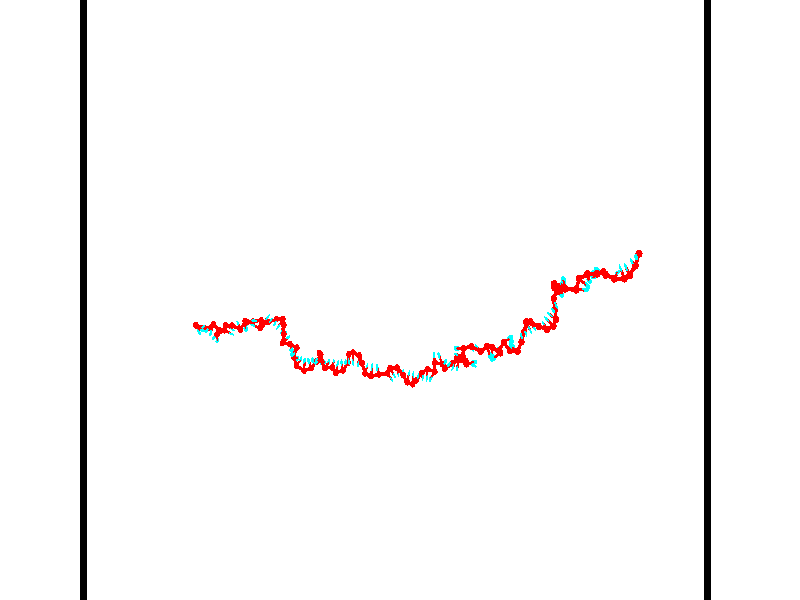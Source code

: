 // switches for output
#declare DRAW_BASES = 1; // possible values are 0, 1; only relevant for DNA ribbons
#declare DRAW_BASES_TYPE = 3; // possible values are 1, 2, 3; only relevant for DNA ribbons
#declare DRAW_FOG = 0; // set to 1 to enable fog

#include "colors.inc"

#include "transforms.inc"
background { rgb <1, 1, 1>}

#default {
   normal{
       ripples 0.25
       frequency 0.20
       turbulence 0.2
       lambda 5
   }
	finish {
		phong 0.1
		phong_size 40.
	}
}

// original window dimensions: 1024x640


// camera settings

camera {
	sky <-0, 1, 0>
	up <-0, 1, 0>
	right 1.6 * <0.99995, 0, 0.00999983>
	location <54.4867, 55, 106.329>
	look_at <55, 55, 55.0001>
	direction <0.513302, 0, -51.3289>
	angle 67.0682
}


# declare cpy_camera_pos = <54.4867, 55, 106.329>;
# if (DRAW_FOG = 1)
fog {
	fog_type 2
	up vnormalize(cpy_camera_pos)
	color rgbt<1,1,1,0.3>
	distance 1e-5
	fog_alt 3e-3
	fog_offset 88
}
# end


// LIGHTS

# declare lum = 6;
global_settings {
	ambient_light rgb lum * <0.05, 0.05, 0.05>
	max_trace_level 15
}# declare cpy_direct_light_amount = 0.25;
light_source
{	1000 * <-0.98995, -1, 1.00995>,
	rgb lum * cpy_direct_light_amount
	parallel
}

light_source
{	1000 * <0.98995, 1, -1.00995>,
	rgb lum * cpy_direct_light_amount
	parallel
}

// strand 0

// nucleotide -1

// particle -1
sphere {
	<35.943497, 53.022770, 49.684639> 0.250000
	pigment { color rgbt <1,0,0,0> }
	no_shadow
}
cylinder {
	<36.211082, 52.817879, 49.469193>,  <36.371635, 52.694942, 49.339924>, 0.100000
	pigment { color rgbt <1,0,0,0> }
	no_shadow
}
cylinder {
	<36.211082, 52.817879, 49.469193>,  <35.943497, 53.022770, 49.684639>, 0.100000
	pigment { color rgbt <1,0,0,0> }
	no_shadow
}

// particle -1
sphere {
	<36.211082, 52.817879, 49.469193> 0.100000
	pigment { color rgbt <1,0,0,0> }
	no_shadow
}
sphere {
	0, 1
	scale<0.080000,0.200000,0.300000>
	matrix <-0.743257, -0.453789, -0.491573,
		0.007384, 0.729173, -0.684289,
		0.668965, -0.512233, -0.538613,
		36.411774, 52.664207, 49.307610>
	pigment { color rgbt <0,1,1,0> }
	no_shadow
}
cylinder {
	<35.730606, 53.036789, 49.035656>,  <35.943497, 53.022770, 49.684639>, 0.130000
	pigment { color rgbt <1,0,0,0> }
	no_shadow
}

// nucleotide -1

// particle -1
sphere {
	<35.730606, 53.036789, 49.035656> 0.250000
	pigment { color rgbt <1,0,0,0> }
	no_shadow
}
cylinder {
	<35.945202, 52.720284, 49.153019>,  <36.073959, 52.530380, 49.223438>, 0.100000
	pigment { color rgbt <1,0,0,0> }
	no_shadow
}
cylinder {
	<35.945202, 52.720284, 49.153019>,  <35.730606, 53.036789, 49.035656>, 0.100000
	pigment { color rgbt <1,0,0,0> }
	no_shadow
}

// particle -1
sphere {
	<35.945202, 52.720284, 49.153019> 0.100000
	pigment { color rgbt <1,0,0,0> }
	no_shadow
}
sphere {
	0, 1
	scale<0.080000,0.200000,0.300000>
	matrix <-0.770216, -0.601183, -0.212948,
		0.344890, -0.111745, -0.931968,
		0.536487, -0.791260, 0.293410,
		36.106148, 52.482906, 49.241043>
	pigment { color rgbt <0,1,1,0> }
	no_shadow
}
cylinder {
	<36.419674, 52.797180, 48.756195>,  <35.730606, 53.036789, 49.035656>, 0.130000
	pigment { color rgbt <1,0,0,0> }
	no_shadow
}

// nucleotide -1

// particle -1
sphere {
	<36.419674, 52.797180, 48.756195> 0.250000
	pigment { color rgbt <1,0,0,0> }
	no_shadow
}
cylinder {
	<36.508915, 52.862770, 49.140556>,  <36.562462, 52.902122, 49.371174>, 0.100000
	pigment { color rgbt <1,0,0,0> }
	no_shadow
}
cylinder {
	<36.508915, 52.862770, 49.140556>,  <36.419674, 52.797180, 48.756195>, 0.100000
	pigment { color rgbt <1,0,0,0> }
	no_shadow
}

// particle -1
sphere {
	<36.508915, 52.862770, 49.140556> 0.100000
	pigment { color rgbt <1,0,0,0> }
	no_shadow
}
sphere {
	0, 1
	scale<0.080000,0.200000,0.300000>
	matrix <0.541546, -0.840485, 0.017689,
		0.810525, 0.516427, -0.276318,
		0.223106, 0.163976, 0.960903,
		36.575848, 52.911964, 49.428829>
	pigment { color rgbt <0,1,1,0> }
	no_shadow
}
cylinder {
	<37.060501, 52.792419, 48.755482>,  <36.419674, 52.797180, 48.756195>, 0.130000
	pigment { color rgbt <1,0,0,0> }
	no_shadow
}

// nucleotide -1

// particle -1
sphere {
	<37.060501, 52.792419, 48.755482> 0.250000
	pigment { color rgbt <1,0,0,0> }
	no_shadow
}
cylinder {
	<36.962456, 52.671757, 49.124031>,  <36.903629, 52.599361, 49.345161>, 0.100000
	pigment { color rgbt <1,0,0,0> }
	no_shadow
}
cylinder {
	<36.962456, 52.671757, 49.124031>,  <37.060501, 52.792419, 48.755482>, 0.100000
	pigment { color rgbt <1,0,0,0> }
	no_shadow
}

// particle -1
sphere {
	<36.962456, 52.671757, 49.124031> 0.100000
	pigment { color rgbt <1,0,0,0> }
	no_shadow
}
sphere {
	0, 1
	scale<0.080000,0.200000,0.300000>
	matrix <0.887207, -0.452954, 0.087728,
		0.390876, 0.838950, 0.378654,
		-0.245113, -0.301653, 0.921371,
		36.888924, 52.581261, 49.400444>
	pigment { color rgbt <0,1,1,0> }
	no_shadow
}
cylinder {
	<37.484844, 53.093658, 49.360928>,  <37.060501, 52.792419, 48.755482>, 0.130000
	pigment { color rgbt <1,0,0,0> }
	no_shadow
}

// nucleotide -1

// particle -1
sphere {
	<37.484844, 53.093658, 49.360928> 0.250000
	pigment { color rgbt <1,0,0,0> }
	no_shadow
}
cylinder {
	<37.367737, 52.714611, 49.412018>,  <37.297474, 52.487183, 49.442673>, 0.100000
	pigment { color rgbt <1,0,0,0> }
	no_shadow
}
cylinder {
	<37.367737, 52.714611, 49.412018>,  <37.484844, 53.093658, 49.360928>, 0.100000
	pigment { color rgbt <1,0,0,0> }
	no_shadow
}

// particle -1
sphere {
	<37.367737, 52.714611, 49.412018> 0.100000
	pigment { color rgbt <1,0,0,0> }
	no_shadow
}
sphere {
	0, 1
	scale<0.080000,0.200000,0.300000>
	matrix <0.943945, -0.265128, 0.196658,
		-0.152493, 0.178138, 0.972118,
		-0.292768, -0.947615, 0.127723,
		37.279907, 52.430328, 49.450336>
	pigment { color rgbt <0,1,1,0> }
	no_shadow
}
cylinder {
	<38.108410, 52.636372, 49.593365>,  <37.484844, 53.093658, 49.360928>, 0.130000
	pigment { color rgbt <1,0,0,0> }
	no_shadow
}

// nucleotide -1

// particle -1
sphere {
	<38.108410, 52.636372, 49.593365> 0.250000
	pigment { color rgbt <1,0,0,0> }
	no_shadow
}
cylinder {
	<37.850464, 52.331047, 49.608887>,  <37.695694, 52.147854, 49.618202>, 0.100000
	pigment { color rgbt <1,0,0,0> }
	no_shadow
}
cylinder {
	<37.850464, 52.331047, 49.608887>,  <38.108410, 52.636372, 49.593365>, 0.100000
	pigment { color rgbt <1,0,0,0> }
	no_shadow
}

// particle -1
sphere {
	<37.850464, 52.331047, 49.608887> 0.100000
	pigment { color rgbt <1,0,0,0> }
	no_shadow
}
sphere {
	0, 1
	scale<0.080000,0.200000,0.300000>
	matrix <0.732255, -0.602488, 0.317507,
		-0.218973, 0.233168, 0.947461,
		-0.644867, -0.763309, 0.038809,
		37.657005, 52.102055, 49.620529>
	pigment { color rgbt <0,1,1,0> }
	no_shadow
}
cylinder {
	<38.103962, 52.346745, 50.251015>,  <38.108410, 52.636372, 49.593365>, 0.130000
	pigment { color rgbt <1,0,0,0> }
	no_shadow
}

// nucleotide -1

// particle -1
sphere {
	<38.103962, 52.346745, 50.251015> 0.250000
	pigment { color rgbt <1,0,0,0> }
	no_shadow
}
cylinder {
	<38.037212, 52.066078, 49.973938>,  <37.997162, 51.897678, 49.807693>, 0.100000
	pigment { color rgbt <1,0,0,0> }
	no_shadow
}
cylinder {
	<38.037212, 52.066078, 49.973938>,  <38.103962, 52.346745, 50.251015>, 0.100000
	pigment { color rgbt <1,0,0,0> }
	no_shadow
}

// particle -1
sphere {
	<38.037212, 52.066078, 49.973938> 0.100000
	pigment { color rgbt <1,0,0,0> }
	no_shadow
}
sphere {
	0, 1
	scale<0.080000,0.200000,0.300000>
	matrix <0.705158, -0.575963, 0.413544,
		-0.689133, -0.419444, 0.590900,
		-0.166877, -0.701665, -0.692689,
		37.987148, 51.855579, 49.766132>
	pigment { color rgbt <0,1,1,0> }
	no_shadow
}
cylinder {
	<38.787201, 52.657963, 50.293076>,  <38.103962, 52.346745, 50.251015>, 0.130000
	pigment { color rgbt <1,0,0,0> }
	no_shadow
}

// nucleotide -1

// particle -1
sphere {
	<38.787201, 52.657963, 50.293076> 0.250000
	pigment { color rgbt <1,0,0,0> }
	no_shadow
}
cylinder {
	<39.156494, 52.504280, 50.294861>,  <39.378071, 52.412071, 50.295933>, 0.100000
	pigment { color rgbt <1,0,0,0> }
	no_shadow
}
cylinder {
	<39.156494, 52.504280, 50.294861>,  <38.787201, 52.657963, 50.293076>, 0.100000
	pigment { color rgbt <1,0,0,0> }
	no_shadow
}

// particle -1
sphere {
	<39.156494, 52.504280, 50.294861> 0.100000
	pigment { color rgbt <1,0,0,0> }
	no_shadow
}
sphere {
	0, 1
	scale<0.080000,0.200000,0.300000>
	matrix <0.384156, 0.922760, -0.030647,
		0.007660, 0.030008, 0.999521,
		0.923237, -0.384206, 0.004460,
		39.433464, 52.389019, 50.296200>
	pigment { color rgbt <0,1,1,0> }
	no_shadow
}
cylinder {
	<39.040195, 53.073898, 50.813911>,  <38.787201, 52.657963, 50.293076>, 0.130000
	pigment { color rgbt <1,0,0,0> }
	no_shadow
}

// nucleotide -1

// particle -1
sphere {
	<39.040195, 53.073898, 50.813911> 0.250000
	pigment { color rgbt <1,0,0,0> }
	no_shadow
}
cylinder {
	<39.307289, 52.905815, 50.568130>,  <39.467545, 52.804966, 50.420662>, 0.100000
	pigment { color rgbt <1,0,0,0> }
	no_shadow
}
cylinder {
	<39.307289, 52.905815, 50.568130>,  <39.040195, 53.073898, 50.813911>, 0.100000
	pigment { color rgbt <1,0,0,0> }
	no_shadow
}

// particle -1
sphere {
	<39.307289, 52.905815, 50.568130> 0.100000
	pigment { color rgbt <1,0,0,0> }
	no_shadow
}
sphere {
	0, 1
	scale<0.080000,0.200000,0.300000>
	matrix <0.591588, 0.800577, 0.095390,
		0.451833, -0.427198, 0.783166,
		0.667735, -0.420211, -0.614453,
		39.507610, 52.779751, 50.383793>
	pigment { color rgbt <0,1,1,0> }
	no_shadow
}
cylinder {
	<39.713932, 53.056591, 51.140461>,  <39.040195, 53.073898, 50.813911>, 0.130000
	pigment { color rgbt <1,0,0,0> }
	no_shadow
}

// nucleotide -1

// particle -1
sphere {
	<39.713932, 53.056591, 51.140461> 0.250000
	pigment { color rgbt <1,0,0,0> }
	no_shadow
}
cylinder {
	<39.769627, 53.027336, 50.745438>,  <39.803043, 53.009781, 50.508423>, 0.100000
	pigment { color rgbt <1,0,0,0> }
	no_shadow
}
cylinder {
	<39.769627, 53.027336, 50.745438>,  <39.713932, 53.056591, 51.140461>, 0.100000
	pigment { color rgbt <1,0,0,0> }
	no_shadow
}

// particle -1
sphere {
	<39.769627, 53.027336, 50.745438> 0.100000
	pigment { color rgbt <1,0,0,0> }
	no_shadow
}
sphere {
	0, 1
	scale<0.080000,0.200000,0.300000>
	matrix <0.756201, 0.651733, 0.058352,
		0.639354, -0.754914, 0.146055,
		0.139239, -0.073139, -0.987554,
		39.811398, 53.005394, 50.449173>
	pigment { color rgbt <0,1,1,0> }
	no_shadow
}
cylinder {
	<40.446136, 52.747662, 50.914272>,  <39.713932, 53.056591, 51.140461>, 0.130000
	pigment { color rgbt <1,0,0,0> }
	no_shadow
}

// nucleotide -1

// particle -1
sphere {
	<40.446136, 52.747662, 50.914272> 0.250000
	pigment { color rgbt <1,0,0,0> }
	no_shadow
}
cylinder {
	<40.253193, 53.006588, 50.678200>,  <40.137428, 53.161945, 50.536556>, 0.100000
	pigment { color rgbt <1,0,0,0> }
	no_shadow
}
cylinder {
	<40.253193, 53.006588, 50.678200>,  <40.446136, 52.747662, 50.914272>, 0.100000
	pigment { color rgbt <1,0,0,0> }
	no_shadow
}

// particle -1
sphere {
	<40.253193, 53.006588, 50.678200> 0.100000
	pigment { color rgbt <1,0,0,0> }
	no_shadow
}
sphere {
	0, 1
	scale<0.080000,0.200000,0.300000>
	matrix <0.793513, 0.608269, 0.018614,
		0.371037, -0.459336, -0.807057,
		-0.482358, 0.647317, -0.590179,
		40.108486, 53.200783, 50.501144>
	pigment { color rgbt <0,1,1,0> }
	no_shadow
}
cylinder {
	<40.824322, 53.407444, 50.777836>,  <40.446136, 52.747662, 50.914272>, 0.130000
	pigment { color rgbt <1,0,0,0> }
	no_shadow
}

// nucleotide -1

// particle -1
sphere {
	<40.824322, 53.407444, 50.777836> 0.250000
	pigment { color rgbt <1,0,0,0> }
	no_shadow
}
cylinder {
	<40.803703, 53.058922, 50.582626>,  <40.791332, 52.849808, 50.465500>, 0.100000
	pigment { color rgbt <1,0,0,0> }
	no_shadow
}
cylinder {
	<40.803703, 53.058922, 50.582626>,  <40.824322, 53.407444, 50.777836>, 0.100000
	pigment { color rgbt <1,0,0,0> }
	no_shadow
}

// particle -1
sphere {
	<40.803703, 53.058922, 50.582626> 0.100000
	pigment { color rgbt <1,0,0,0> }
	no_shadow
}
sphere {
	0, 1
	scale<0.080000,0.200000,0.300000>
	matrix <-0.112267, 0.490633, -0.864104,
		0.992340, 0.010245, -0.123111,
		-0.051549, -0.871306, -0.488024,
		40.788239, 52.797531, 50.436218>
	pigment { color rgbt <0,1,1,0> }
	no_shadow
}
cylinder {
	<41.390556, 53.335796, 50.260246>,  <40.824322, 53.407444, 50.777836>, 0.130000
	pigment { color rgbt <1,0,0,0> }
	no_shadow
}

// nucleotide -1

// particle -1
sphere {
	<41.390556, 53.335796, 50.260246> 0.250000
	pigment { color rgbt <1,0,0,0> }
	no_shadow
}
cylinder {
	<41.021332, 53.202152, 50.184006>,  <40.799797, 53.121967, 50.138264>, 0.100000
	pigment { color rgbt <1,0,0,0> }
	no_shadow
}
cylinder {
	<41.021332, 53.202152, 50.184006>,  <41.390556, 53.335796, 50.260246>, 0.100000
	pigment { color rgbt <1,0,0,0> }
	no_shadow
}

// particle -1
sphere {
	<41.021332, 53.202152, 50.184006> 0.100000
	pigment { color rgbt <1,0,0,0> }
	no_shadow
}
sphere {
	0, 1
	scale<0.080000,0.200000,0.300000>
	matrix <-0.076966, 0.645916, -0.759519,
		0.376872, -0.686414, -0.621935,
		-0.923062, -0.334109, -0.190597,
		40.744411, 53.101921, 50.126827>
	pigment { color rgbt <0,1,1,0> }
	no_shadow
}
cylinder {
	<42.191723, 53.437752, 50.371979>,  <41.390556, 53.335796, 50.260246>, 0.130000
	pigment { color rgbt <1,0,0,0> }
	no_shadow
}

// nucleotide -1

// particle -1
sphere {
	<42.191723, 53.437752, 50.371979> 0.250000
	pigment { color rgbt <1,0,0,0> }
	no_shadow
}
cylinder {
	<41.911346, 53.432079, 50.657211>,  <41.743122, 53.428677, 50.828350>, 0.100000
	pigment { color rgbt <1,0,0,0> }
	no_shadow
}
cylinder {
	<41.911346, 53.432079, 50.657211>,  <42.191723, 53.437752, 50.371979>, 0.100000
	pigment { color rgbt <1,0,0,0> }
	no_shadow
}

// particle -1
sphere {
	<41.911346, 53.432079, 50.657211> 0.100000
	pigment { color rgbt <1,0,0,0> }
	no_shadow
}
sphere {
	0, 1
	scale<0.080000,0.200000,0.300000>
	matrix <-0.318974, -0.888010, -0.331201,
		0.637921, -0.459606, 0.617916,
		-0.700937, -0.014181, 0.713082,
		41.701065, 53.427826, 50.871136>
	pigment { color rgbt <0,1,1,0> }
	no_shadow
}
cylinder {
	<42.214058, 52.864082, 50.839409>,  <42.191723, 53.437752, 50.371979>, 0.130000
	pigment { color rgbt <1,0,0,0> }
	no_shadow
}

// nucleotide -1

// particle -1
sphere {
	<42.214058, 52.864082, 50.839409> 0.250000
	pigment { color rgbt <1,0,0,0> }
	no_shadow
}
cylinder {
	<41.835285, 52.985943, 50.880402>,  <41.608021, 53.059059, 50.904999>, 0.100000
	pigment { color rgbt <1,0,0,0> }
	no_shadow
}
cylinder {
	<41.835285, 52.985943, 50.880402>,  <42.214058, 52.864082, 50.839409>, 0.100000
	pigment { color rgbt <1,0,0,0> }
	no_shadow
}

// particle -1
sphere {
	<41.835285, 52.985943, 50.880402> 0.100000
	pigment { color rgbt <1,0,0,0> }
	no_shadow
}
sphere {
	0, 1
	scale<0.080000,0.200000,0.300000>
	matrix <-0.319684, -0.925814, -0.201672,
		0.033443, -0.223733, 0.974077,
		-0.946934, 0.304652, 0.102485,
		41.551205, 53.077339, 50.911148>
	pigment { color rgbt <0,1,1,0> }
	no_shadow
}
cylinder {
	<42.539547, 53.128521, 51.415741>,  <42.214058, 52.864082, 50.839409>, 0.130000
	pigment { color rgbt <1,0,0,0> }
	no_shadow
}

// nucleotide -1

// particle -1
sphere {
	<42.539547, 53.128521, 51.415741> 0.250000
	pigment { color rgbt <1,0,0,0> }
	no_shadow
}
cylinder {
	<42.790764, 53.437462, 51.377739>,  <42.941494, 53.622826, 51.354939>, 0.100000
	pigment { color rgbt <1,0,0,0> }
	no_shadow
}
cylinder {
	<42.790764, 53.437462, 51.377739>,  <42.539547, 53.128521, 51.415741>, 0.100000
	pigment { color rgbt <1,0,0,0> }
	no_shadow
}

// particle -1
sphere {
	<42.790764, 53.437462, 51.377739> 0.100000
	pigment { color rgbt <1,0,0,0> }
	no_shadow
}
sphere {
	0, 1
	scale<0.080000,0.200000,0.300000>
	matrix <0.769964, -0.634460, -0.067939,
		-0.112750, -0.030482, -0.993156,
		0.628047, 0.772354, -0.095006,
		42.979179, 53.669167, 51.349236>
	pigment { color rgbt <0,1,1,0> }
	no_shadow
}
cylinder {
	<42.961288, 53.302254, 50.755310>,  <42.539547, 53.128521, 51.415741>, 0.130000
	pigment { color rgbt <1,0,0,0> }
	no_shadow
}

// nucleotide -1

// particle -1
sphere {
	<42.961288, 53.302254, 50.755310> 0.250000
	pigment { color rgbt <1,0,0,0> }
	no_shadow
}
cylinder {
	<43.150780, 53.392982, 51.095695>,  <43.264477, 53.447418, 51.299927>, 0.100000
	pigment { color rgbt <1,0,0,0> }
	no_shadow
}
cylinder {
	<43.150780, 53.392982, 51.095695>,  <42.961288, 53.302254, 50.755310>, 0.100000
	pigment { color rgbt <1,0,0,0> }
	no_shadow
}

// particle -1
sphere {
	<43.150780, 53.392982, 51.095695> 0.100000
	pigment { color rgbt <1,0,0,0> }
	no_shadow
}
sphere {
	0, 1
	scale<0.080000,0.200000,0.300000>
	matrix <0.717725, -0.659380, -0.223806,
		0.510341, 0.716779, -0.475163,
		0.473732, 0.226819, 0.850959,
		43.292900, 53.461029, 51.350983>
	pigment { color rgbt <0,1,1,0> }
	no_shadow
}
cylinder {
	<43.656555, 53.524849, 50.669258>,  <42.961288, 53.302254, 50.755310>, 0.130000
	pigment { color rgbt <1,0,0,0> }
	no_shadow
}

// nucleotide -1

// particle -1
sphere {
	<43.656555, 53.524849, 50.669258> 0.250000
	pigment { color rgbt <1,0,0,0> }
	no_shadow
}
cylinder {
	<43.649952, 53.346325, 51.027149>,  <43.645988, 53.239208, 51.241882>, 0.100000
	pigment { color rgbt <1,0,0,0> }
	no_shadow
}
cylinder {
	<43.649952, 53.346325, 51.027149>,  <43.656555, 53.524849, 50.669258>, 0.100000
	pigment { color rgbt <1,0,0,0> }
	no_shadow
}

// particle -1
sphere {
	<43.649952, 53.346325, 51.027149> 0.100000
	pigment { color rgbt <1,0,0,0> }
	no_shadow
}
sphere {
	0, 1
	scale<0.080000,0.200000,0.300000>
	matrix <0.675104, -0.665049, -0.319288,
		0.737538, 0.598761, 0.312286,
		-0.016509, -0.446313, 0.894725,
		43.645000, 53.212433, 51.295567>
	pigment { color rgbt <0,1,1,0> }
	no_shadow
}
cylinder {
	<44.330189, 53.541073, 51.016670>,  <43.656555, 53.524849, 50.669258>, 0.130000
	pigment { color rgbt <1,0,0,0> }
	no_shadow
}

// nucleotide -1

// particle -1
sphere {
	<44.330189, 53.541073, 51.016670> 0.250000
	pigment { color rgbt <1,0,0,0> }
	no_shadow
}
cylinder {
	<44.106495, 53.217674, 51.089989>,  <43.972279, 53.023636, 51.133980>, 0.100000
	pigment { color rgbt <1,0,0,0> }
	no_shadow
}
cylinder {
	<44.106495, 53.217674, 51.089989>,  <44.330189, 53.541073, 51.016670>, 0.100000
	pigment { color rgbt <1,0,0,0> }
	no_shadow
}

// particle -1
sphere {
	<44.106495, 53.217674, 51.089989> 0.100000
	pigment { color rgbt <1,0,0,0> }
	no_shadow
}
sphere {
	0, 1
	scale<0.080000,0.200000,0.300000>
	matrix <0.760077, -0.588310, -0.275998,
		0.330975, -0.015030, 0.943520,
		-0.559230, -0.808496, 0.183292,
		43.938725, 52.975124, 51.144978>
	pigment { color rgbt <0,1,1,0> }
	no_shadow
}
cylinder {
	<44.518406, 53.102215, 51.550163>,  <44.330189, 53.541073, 51.016670>, 0.130000
	pigment { color rgbt <1,0,0,0> }
	no_shadow
}

// nucleotide -1

// particle -1
sphere {
	<44.518406, 53.102215, 51.550163> 0.250000
	pigment { color rgbt <1,0,0,0> }
	no_shadow
}
cylinder {
	<44.359673, 52.841003, 51.292149>,  <44.264431, 52.684277, 51.137341>, 0.100000
	pigment { color rgbt <1,0,0,0> }
	no_shadow
}
cylinder {
	<44.359673, 52.841003, 51.292149>,  <44.518406, 53.102215, 51.550163>, 0.100000
	pigment { color rgbt <1,0,0,0> }
	no_shadow
}

// particle -1
sphere {
	<44.359673, 52.841003, 51.292149> 0.100000
	pigment { color rgbt <1,0,0,0> }
	no_shadow
}
sphere {
	0, 1
	scale<0.080000,0.200000,0.300000>
	matrix <0.876391, -0.478476, -0.054768,
		-0.272871, -0.587040, 0.762185,
		-0.396838, -0.653027, -0.645039,
		44.240620, 52.645096, 51.098637>
	pigment { color rgbt <0,1,1,0> }
	no_shadow
}
cylinder {
	<44.555550, 52.437389, 51.810925>,  <44.518406, 53.102215, 51.550163>, 0.130000
	pigment { color rgbt <1,0,0,0> }
	no_shadow
}

// nucleotide -1

// particle -1
sphere {
	<44.555550, 52.437389, 51.810925> 0.250000
	pigment { color rgbt <1,0,0,0> }
	no_shadow
}
cylinder {
	<44.568340, 52.454639, 51.411503>,  <44.576015, 52.464989, 51.171848>, 0.100000
	pigment { color rgbt <1,0,0,0> }
	no_shadow
}
cylinder {
	<44.568340, 52.454639, 51.411503>,  <44.555550, 52.437389, 51.810925>, 0.100000
	pigment { color rgbt <1,0,0,0> }
	no_shadow
}

// particle -1
sphere {
	<44.568340, 52.454639, 51.411503> 0.100000
	pigment { color rgbt <1,0,0,0> }
	no_shadow
}
sphere {
	0, 1
	scale<0.080000,0.200000,0.300000>
	matrix <0.824157, -0.566358, 0.001931,
		-0.565458, -0.823030, -0.053651,
		0.031975, 0.043125, -0.998558,
		44.577934, 52.467579, 51.111935>
	pigment { color rgbt <0,1,1,0> }
	no_shadow
}
cylinder {
	<44.379341, 51.754829, 51.570923>,  <44.555550, 52.437389, 51.810925>, 0.130000
	pigment { color rgbt <1,0,0,0> }
	no_shadow
}

// nucleotide -1

// particle -1
sphere {
	<44.379341, 51.754829, 51.570923> 0.250000
	pigment { color rgbt <1,0,0,0> }
	no_shadow
}
cylinder {
	<44.631374, 51.968796, 51.345764>,  <44.782597, 52.097176, 51.210667>, 0.100000
	pigment { color rgbt <1,0,0,0> }
	no_shadow
}
cylinder {
	<44.631374, 51.968796, 51.345764>,  <44.379341, 51.754829, 51.570923>, 0.100000
	pigment { color rgbt <1,0,0,0> }
	no_shadow
}

// particle -1
sphere {
	<44.631374, 51.968796, 51.345764> 0.100000
	pigment { color rgbt <1,0,0,0> }
	no_shadow
}
sphere {
	0, 1
	scale<0.080000,0.200000,0.300000>
	matrix <0.758949, -0.577571, 0.300680,
		-0.164277, -0.616667, -0.769893,
		0.630087, 0.534914, -0.562900,
		44.820400, 52.129269, 51.176895>
	pigment { color rgbt <0,1,1,0> }
	no_shadow
}
cylinder {
	<45.064831, 51.686756, 51.654949>,  <44.379341, 51.754829, 51.570923>, 0.130000
	pigment { color rgbt <1,0,0,0> }
	no_shadow
}

// nucleotide -1

// particle -1
sphere {
	<45.064831, 51.686756, 51.654949> 0.250000
	pigment { color rgbt <1,0,0,0> }
	no_shadow
}
cylinder {
	<45.202450, 51.457344, 51.952324>,  <45.285019, 51.319698, 52.130749>, 0.100000
	pigment { color rgbt <1,0,0,0> }
	no_shadow
}
cylinder {
	<45.202450, 51.457344, 51.952324>,  <45.064831, 51.686756, 51.654949>, 0.100000
	pigment { color rgbt <1,0,0,0> }
	no_shadow
}

// particle -1
sphere {
	<45.202450, 51.457344, 51.952324> 0.100000
	pigment { color rgbt <1,0,0,0> }
	no_shadow
}
sphere {
	0, 1
	scale<0.080000,0.200000,0.300000>
	matrix <0.245064, -0.709481, -0.660742,
		0.906409, 0.409514, -0.103541,
		0.344043, -0.573529, 0.743437,
		45.305664, 51.285286, 52.175354>
	pigment { color rgbt <0,1,1,0> }
	no_shadow
}
cylinder {
	<45.673882, 51.393673, 51.479050>,  <45.064831, 51.686756, 51.654949>, 0.130000
	pigment { color rgbt <1,0,0,0> }
	no_shadow
}

// nucleotide -1

// particle -1
sphere {
	<45.673882, 51.393673, 51.479050> 0.250000
	pigment { color rgbt <1,0,0,0> }
	no_shadow
}
cylinder {
	<45.504627, 51.145004, 51.742710>,  <45.403076, 50.995804, 51.900906>, 0.100000
	pigment { color rgbt <1,0,0,0> }
	no_shadow
}
cylinder {
	<45.504627, 51.145004, 51.742710>,  <45.673882, 51.393673, 51.479050>, 0.100000
	pigment { color rgbt <1,0,0,0> }
	no_shadow
}

// particle -1
sphere {
	<45.504627, 51.145004, 51.742710> 0.100000
	pigment { color rgbt <1,0,0,0> }
	no_shadow
}
sphere {
	0, 1
	scale<0.080000,0.200000,0.300000>
	matrix <-0.026863, -0.718560, -0.694946,
		0.905670, -0.311760, 0.287345,
		-0.423131, -0.621672, 0.659153,
		45.377689, 50.958504, 51.940456>
	pigment { color rgbt <0,1,1,0> }
	no_shadow
}
cylinder {
	<45.387470, 50.700634, 51.523411>,  <45.673882, 51.393673, 51.479050>, 0.130000
	pigment { color rgbt <1,0,0,0> }
	no_shadow
}

// nucleotide -1

// particle -1
sphere {
	<45.387470, 50.700634, 51.523411> 0.250000
	pigment { color rgbt <1,0,0,0> }
	no_shadow
}
cylinder {
	<45.521313, 50.610077, 51.157505>,  <45.601616, 50.555744, 50.937962>, 0.100000
	pigment { color rgbt <1,0,0,0> }
	no_shadow
}
cylinder {
	<45.521313, 50.610077, 51.157505>,  <45.387470, 50.700634, 51.523411>, 0.100000
	pigment { color rgbt <1,0,0,0> }
	no_shadow
}

// particle -1
sphere {
	<45.521313, 50.610077, 51.157505> 0.100000
	pigment { color rgbt <1,0,0,0> }
	no_shadow
}
sphere {
	0, 1
	scale<0.080000,0.200000,0.300000>
	matrix <0.924832, -0.107457, 0.364882,
		-0.180903, -0.968091, 0.173417,
		0.334604, -0.226390, -0.914761,
		45.621693, 50.542160, 50.883076>
	pigment { color rgbt <0,1,1,0> }
	no_shadow
}
cylinder {
	<45.662380, 50.034958, 51.573151>,  <45.387470, 50.700634, 51.523411>, 0.130000
	pigment { color rgbt <1,0,0,0> }
	no_shadow
}

// nucleotide -1

// particle -1
sphere {
	<45.662380, 50.034958, 51.573151> 0.250000
	pigment { color rgbt <1,0,0,0> }
	no_shadow
}
cylinder {
	<45.830372, 50.279743, 51.305084>,  <45.931168, 50.426617, 51.144245>, 0.100000
	pigment { color rgbt <1,0,0,0> }
	no_shadow
}
cylinder {
	<45.830372, 50.279743, 51.305084>,  <45.662380, 50.034958, 51.573151>, 0.100000
	pigment { color rgbt <1,0,0,0> }
	no_shadow
}

// particle -1
sphere {
	<45.830372, 50.279743, 51.305084> 0.100000
	pigment { color rgbt <1,0,0,0> }
	no_shadow
}
sphere {
	0, 1
	scale<0.080000,0.200000,0.300000>
	matrix <0.904599, -0.222928, 0.363323,
		0.072943, -0.758815, -0.647209,
		0.419976, 0.611966, -0.670162,
		45.956364, 50.463333, 51.104034>
	pigment { color rgbt <0,1,1,0> }
	no_shadow
}
cylinder {
	<46.328411, 49.651371, 51.449928>,  <45.662380, 50.034958, 51.573151>, 0.130000
	pigment { color rgbt <1,0,0,0> }
	no_shadow
}

// nucleotide -1

// particle -1
sphere {
	<46.328411, 49.651371, 51.449928> 0.250000
	pigment { color rgbt <1,0,0,0> }
	no_shadow
}
cylinder {
	<46.339336, 50.037151, 51.344788>,  <46.345890, 50.268620, 51.281704>, 0.100000
	pigment { color rgbt <1,0,0,0> }
	no_shadow
}
cylinder {
	<46.339336, 50.037151, 51.344788>,  <46.328411, 49.651371, 51.449928>, 0.100000
	pigment { color rgbt <1,0,0,0> }
	no_shadow
}

// particle -1
sphere {
	<46.339336, 50.037151, 51.344788> 0.100000
	pigment { color rgbt <1,0,0,0> }
	no_shadow
}
sphere {
	0, 1
	scale<0.080000,0.200000,0.300000>
	matrix <0.888951, 0.096830, 0.447649,
		0.457187, -0.245888, -0.854704,
		0.027310, 0.964450, -0.262852,
		46.347530, 50.326485, 51.265930>
	pigment { color rgbt <0,1,1,0> }
	no_shadow
}
cylinder {
	<46.952633, 49.818043, 51.069897>,  <46.328411, 49.651371, 51.449928>, 0.130000
	pigment { color rgbt <1,0,0,0> }
	no_shadow
}

// nucleotide -1

// particle -1
sphere {
	<46.952633, 49.818043, 51.069897> 0.250000
	pigment { color rgbt <1,0,0,0> }
	no_shadow
}
cylinder {
	<46.835285, 50.142712, 51.271935>,  <46.764877, 50.337513, 51.393158>, 0.100000
	pigment { color rgbt <1,0,0,0> }
	no_shadow
}
cylinder {
	<46.835285, 50.142712, 51.271935>,  <46.952633, 49.818043, 51.069897>, 0.100000
	pigment { color rgbt <1,0,0,0> }
	no_shadow
}

// particle -1
sphere {
	<46.835285, 50.142712, 51.271935> 0.100000
	pigment { color rgbt <1,0,0,0> }
	no_shadow
}
sphere {
	0, 1
	scale<0.080000,0.200000,0.300000>
	matrix <0.929637, 0.118991, 0.348736,
		0.222957, 0.571867, -0.789467,
		-0.293370, 0.811671, 0.505099,
		46.747272, 50.386211, 51.423466>
	pigment { color rgbt <0,1,1,0> }
	no_shadow
}
cylinder {
	<47.407364, 50.309513, 50.961815>,  <46.952633, 49.818043, 51.069897>, 0.130000
	pigment { color rgbt <1,0,0,0> }
	no_shadow
}

// nucleotide -1

// particle -1
sphere {
	<47.407364, 50.309513, 50.961815> 0.250000
	pigment { color rgbt <1,0,0,0> }
	no_shadow
}
cylinder {
	<47.251331, 50.395844, 51.319866>,  <47.157711, 50.447643, 51.534698>, 0.100000
	pigment { color rgbt <1,0,0,0> }
	no_shadow
}
cylinder {
	<47.251331, 50.395844, 51.319866>,  <47.407364, 50.309513, 50.961815>, 0.100000
	pigment { color rgbt <1,0,0,0> }
	no_shadow
}

// particle -1
sphere {
	<47.251331, 50.395844, 51.319866> 0.100000
	pigment { color rgbt <1,0,0,0> }
	no_shadow
}
sphere {
	0, 1
	scale<0.080000,0.200000,0.300000>
	matrix <0.920042, 0.052464, 0.388292,
		0.036842, 0.975021, -0.219036,
		-0.390085, 0.215828, 0.895127,
		47.134304, 50.460590, 51.588406>
	pigment { color rgbt <0,1,1,0> }
	no_shadow
}
cylinder {
	<47.820271, 50.858482, 51.301922>,  <47.407364, 50.309513, 50.961815>, 0.130000
	pigment { color rgbt <1,0,0,0> }
	no_shadow
}

// nucleotide -1

// particle -1
sphere {
	<47.820271, 50.858482, 51.301922> 0.250000
	pigment { color rgbt <1,0,0,0> }
	no_shadow
}
cylinder {
	<47.624653, 50.590931, 51.525864>,  <47.507282, 50.430401, 51.660229>, 0.100000
	pigment { color rgbt <1,0,0,0> }
	no_shadow
}
cylinder {
	<47.624653, 50.590931, 51.525864>,  <47.820271, 50.858482, 51.301922>, 0.100000
	pigment { color rgbt <1,0,0,0> }
	no_shadow
}

// particle -1
sphere {
	<47.624653, 50.590931, 51.525864> 0.100000
	pigment { color rgbt <1,0,0,0> }
	no_shadow
}
sphere {
	0, 1
	scale<0.080000,0.200000,0.300000>
	matrix <0.837985, -0.182120, 0.514406,
		-0.242115, 0.720716, 0.649576,
		-0.489042, -0.668880, 0.559855,
		47.477940, 50.390266, 51.693821>
	pigment { color rgbt <0,1,1,0> }
	no_shadow
}
cylinder {
	<47.783726, 51.035175, 52.044769>,  <47.820271, 50.858482, 51.301922>, 0.130000
	pigment { color rgbt <1,0,0,0> }
	no_shadow
}

// nucleotide -1

// particle -1
sphere {
	<47.783726, 51.035175, 52.044769> 0.250000
	pigment { color rgbt <1,0,0,0> }
	no_shadow
}
cylinder {
	<47.827778, 50.659019, 51.916054>,  <47.854210, 50.433327, 51.838825>, 0.100000
	pigment { color rgbt <1,0,0,0> }
	no_shadow
}
cylinder {
	<47.827778, 50.659019, 51.916054>,  <47.783726, 51.035175, 52.044769>, 0.100000
	pigment { color rgbt <1,0,0,0> }
	no_shadow
}

// particle -1
sphere {
	<47.827778, 50.659019, 51.916054> 0.100000
	pigment { color rgbt <1,0,0,0> }
	no_shadow
}
sphere {
	0, 1
	scale<0.080000,0.200000,0.300000>
	matrix <0.979565, 0.047878, 0.195347,
		-0.168295, -0.336724, 0.926441,
		0.110134, -0.940385, -0.321786,
		47.860817, 50.376904, 51.819519>
	pigment { color rgbt <0,1,1,0> }
	no_shadow
}
cylinder {
	<47.969944, 50.551983, 52.475864>,  <47.783726, 51.035175, 52.044769>, 0.130000
	pigment { color rgbt <1,0,0,0> }
	no_shadow
}

// nucleotide -1

// particle -1
sphere {
	<47.969944, 50.551983, 52.475864> 0.250000
	pigment { color rgbt <1,0,0,0> }
	no_shadow
}
cylinder {
	<48.098236, 50.419994, 52.120731>,  <48.175213, 50.340801, 51.907650>, 0.100000
	pigment { color rgbt <1,0,0,0> }
	no_shadow
}
cylinder {
	<48.098236, 50.419994, 52.120731>,  <47.969944, 50.551983, 52.475864>, 0.100000
	pigment { color rgbt <1,0,0,0> }
	no_shadow
}

// particle -1
sphere {
	<48.098236, 50.419994, 52.120731> 0.100000
	pigment { color rgbt <1,0,0,0> }
	no_shadow
}
sphere {
	0, 1
	scale<0.080000,0.200000,0.300000>
	matrix <0.947046, 0.126928, 0.294946,
		0.015367, -0.935419, 0.353208,
		0.320730, -0.329972, -0.887835,
		48.194454, 50.321003, 51.854382>
	pigment { color rgbt <0,1,1,0> }
	no_shadow
}
cylinder {
	<48.350903, 49.961819, 52.584545>,  <47.969944, 50.551983, 52.475864>, 0.130000
	pigment { color rgbt <1,0,0,0> }
	no_shadow
}

// nucleotide -1

// particle -1
sphere {
	<48.350903, 49.961819, 52.584545> 0.250000
	pigment { color rgbt <1,0,0,0> }
	no_shadow
}
cylinder {
	<48.504025, 50.179764, 52.286129>,  <48.595898, 50.310532, 52.107079>, 0.100000
	pigment { color rgbt <1,0,0,0> }
	no_shadow
}
cylinder {
	<48.504025, 50.179764, 52.286129>,  <48.350903, 49.961819, 52.584545>, 0.100000
	pigment { color rgbt <1,0,0,0> }
	no_shadow
}

// particle -1
sphere {
	<48.504025, 50.179764, 52.286129> 0.100000
	pigment { color rgbt <1,0,0,0> }
	no_shadow
}
sphere {
	0, 1
	scale<0.080000,0.200000,0.300000>
	matrix <0.884820, 0.015944, 0.465659,
		0.265616, -0.838373, -0.476003,
		0.382807, 0.544863, -0.746045,
		48.618866, 50.343224, 52.062317>
	pigment { color rgbt <0,1,1,0> }
	no_shadow
}
cylinder {
	<49.030937, 50.009911, 52.682228>,  <48.350903, 49.961819, 52.584545>, 0.130000
	pigment { color rgbt <1,0,0,0> }
	no_shadow
}

// nucleotide -1

// particle -1
sphere {
	<49.030937, 50.009911, 52.682228> 0.250000
	pigment { color rgbt <1,0,0,0> }
	no_shadow
}
cylinder {
	<49.051338, 50.209480, 52.336170>,  <49.063580, 50.329224, 52.128536>, 0.100000
	pigment { color rgbt <1,0,0,0> }
	no_shadow
}
cylinder {
	<49.051338, 50.209480, 52.336170>,  <49.030937, 50.009911, 52.682228>, 0.100000
	pigment { color rgbt <1,0,0,0> }
	no_shadow
}

// particle -1
sphere {
	<49.051338, 50.209480, 52.336170> 0.100000
	pigment { color rgbt <1,0,0,0> }
	no_shadow
}
sphere {
	0, 1
	scale<0.080000,0.200000,0.300000>
	matrix <0.998699, -0.025111, 0.044393,
		0.000424, -0.866282, -0.499554,
		0.051001, 0.498923, -0.865144,
		49.066639, 50.359158, 52.076626>
	pigment { color rgbt <0,1,1,0> }
	no_shadow
}
cylinder {
	<49.279358, 49.562042, 52.198017>,  <49.030937, 50.009911, 52.682228>, 0.130000
	pigment { color rgbt <1,0,0,0> }
	no_shadow
}

// nucleotide -1

// particle -1
sphere {
	<49.279358, 49.562042, 52.198017> 0.250000
	pigment { color rgbt <1,0,0,0> }
	no_shadow
}
cylinder {
	<49.367229, 49.947197, 52.135300>,  <49.419952, 50.178291, 52.097668>, 0.100000
	pigment { color rgbt <1,0,0,0> }
	no_shadow
}
cylinder {
	<49.367229, 49.947197, 52.135300>,  <49.279358, 49.562042, 52.198017>, 0.100000
	pigment { color rgbt <1,0,0,0> }
	no_shadow
}

// particle -1
sphere {
	<49.367229, 49.947197, 52.135300> 0.100000
	pigment { color rgbt <1,0,0,0> }
	no_shadow
}
sphere {
	0, 1
	scale<0.080000,0.200000,0.300000>
	matrix <0.962388, -0.187560, 0.196546,
		0.159843, -0.194076, -0.967876,
		0.219680, 0.962889, -0.156797,
		49.433132, 50.236065, 52.088261>
	pigment { color rgbt <0,1,1,0> }
	no_shadow
}
cylinder {
	<49.884277, 49.697876, 51.792290>,  <49.279358, 49.562042, 52.198017>, 0.130000
	pigment { color rgbt <1,0,0,0> }
	no_shadow
}

// nucleotide -1

// particle -1
sphere {
	<49.884277, 49.697876, 51.792290> 0.250000
	pigment { color rgbt <1,0,0,0> }
	no_shadow
}
cylinder {
	<49.835400, 50.037457, 51.997948>,  <49.806072, 50.241207, 52.121342>, 0.100000
	pigment { color rgbt <1,0,0,0> }
	no_shadow
}
cylinder {
	<49.835400, 50.037457, 51.997948>,  <49.884277, 49.697876, 51.792290>, 0.100000
	pigment { color rgbt <1,0,0,0> }
	no_shadow
}

// particle -1
sphere {
	<49.835400, 50.037457, 51.997948> 0.100000
	pigment { color rgbt <1,0,0,0> }
	no_shadow
}
sphere {
	0, 1
	scale<0.080000,0.200000,0.300000>
	matrix <0.958997, -0.032483, 0.281549,
		0.255723, 0.527465, -0.810177,
		-0.122190, 0.848956, 0.514144,
		49.798744, 50.292145, 52.152191>
	pigment { color rgbt <0,1,1,0> }
	no_shadow
}
cylinder {
	<50.319485, 50.253971, 51.521935>,  <49.884277, 49.697876, 51.792290>, 0.130000
	pigment { color rgbt <1,0,0,0> }
	no_shadow
}

// nucleotide -1

// particle -1
sphere {
	<50.319485, 50.253971, 51.521935> 0.250000
	pigment { color rgbt <1,0,0,0> }
	no_shadow
}
cylinder {
	<50.223911, 50.315842, 51.905388>,  <50.166565, 50.352966, 52.135460>, 0.100000
	pigment { color rgbt <1,0,0,0> }
	no_shadow
}
cylinder {
	<50.223911, 50.315842, 51.905388>,  <50.319485, 50.253971, 51.521935>, 0.100000
	pigment { color rgbt <1,0,0,0> }
	no_shadow
}

// particle -1
sphere {
	<50.223911, 50.315842, 51.905388> 0.100000
	pigment { color rgbt <1,0,0,0> }
	no_shadow
}
sphere {
	0, 1
	scale<0.080000,0.200000,0.300000>
	matrix <0.968187, -0.037614, 0.247385,
		0.074324, 0.987248, -0.140773,
		-0.238936, 0.154681, 0.958636,
		50.152229, 50.362247, 52.192978>
	pigment { color rgbt <0,1,1,0> }
	no_shadow
}
cylinder {
	<50.408676, 50.906670, 51.813869>,  <50.319485, 50.253971, 51.521935>, 0.130000
	pigment { color rgbt <1,0,0,0> }
	no_shadow
}

// nucleotide -1

// particle -1
sphere {
	<50.408676, 50.906670, 51.813869> 0.250000
	pigment { color rgbt <1,0,0,0> }
	no_shadow
}
cylinder {
	<50.444817, 50.611561, 52.081459>,  <50.466499, 50.434494, 52.242012>, 0.100000
	pigment { color rgbt <1,0,0,0> }
	no_shadow
}
cylinder {
	<50.444817, 50.611561, 52.081459>,  <50.408676, 50.906670, 51.813869>, 0.100000
	pigment { color rgbt <1,0,0,0> }
	no_shadow
}

// particle -1
sphere {
	<50.444817, 50.611561, 52.081459> 0.100000
	pigment { color rgbt <1,0,0,0> }
	no_shadow
}
sphere {
	0, 1
	scale<0.080000,0.200000,0.300000>
	matrix <0.960451, 0.242194, 0.137391,
		-0.263385, 0.630105, 0.730477,
		0.090347, -0.737774, 0.668975,
		50.471920, 50.390228, 52.282150>
	pigment { color rgbt <0,1,1,0> }
	no_shadow
}
cylinder {
	<50.831543, 51.097706, 52.451469>,  <50.408676, 50.906670, 51.813869>, 0.130000
	pigment { color rgbt <1,0,0,0> }
	no_shadow
}

// nucleotide -1

// particle -1
sphere {
	<50.831543, 51.097706, 52.451469> 0.250000
	pigment { color rgbt <1,0,0,0> }
	no_shadow
}
cylinder {
	<50.840115, 50.697815, 52.447716>,  <50.845257, 50.457882, 52.445461>, 0.100000
	pigment { color rgbt <1,0,0,0> }
	no_shadow
}
cylinder {
	<50.840115, 50.697815, 52.447716>,  <50.831543, 51.097706, 52.451469>, 0.100000
	pigment { color rgbt <1,0,0,0> }
	no_shadow
}

// particle -1
sphere {
	<50.840115, 50.697815, 52.447716> 0.100000
	pigment { color rgbt <1,0,0,0> }
	no_shadow
}
sphere {
	0, 1
	scale<0.080000,0.200000,0.300000>
	matrix <0.908738, 0.015566, 0.417076,
		-0.416816, -0.017470, 0.908823,
		0.021433, -0.999726, -0.009388,
		50.846546, 50.397896, 52.444901>
	pigment { color rgbt <0,1,1,0> }
	no_shadow
}
cylinder {
	<51.399075, 50.914715, 52.878918>,  <50.831543, 51.097706, 52.451469>, 0.130000
	pigment { color rgbt <1,0,0,0> }
	no_shadow
}

// nucleotide -1

// particle -1
sphere {
	<51.399075, 50.914715, 52.878918> 0.250000
	pigment { color rgbt <1,0,0,0> }
	no_shadow
}
cylinder {
	<51.357246, 50.547821, 52.725170>,  <51.332150, 50.327682, 52.632923>, 0.100000
	pigment { color rgbt <1,0,0,0> }
	no_shadow
}
cylinder {
	<51.357246, 50.547821, 52.725170>,  <51.399075, 50.914715, 52.878918>, 0.100000
	pigment { color rgbt <1,0,0,0> }
	no_shadow
}

// particle -1
sphere {
	<51.357246, 50.547821, 52.725170> 0.100000
	pigment { color rgbt <1,0,0,0> }
	no_shadow
}
sphere {
	0, 1
	scale<0.080000,0.200000,0.300000>
	matrix <0.965193, -0.186762, 0.183092,
		-0.239724, -0.351844, 0.904842,
		-0.104570, -0.917238, -0.384368,
		51.325874, 50.272648, 52.609859>
	pigment { color rgbt <0,1,1,0> }
	no_shadow
}
cylinder {
	<51.689209, 50.388569, 53.363743>,  <51.399075, 50.914715, 52.878918>, 0.130000
	pigment { color rgbt <1,0,0,0> }
	no_shadow
}

// nucleotide -1

// particle -1
sphere {
	<51.689209, 50.388569, 53.363743> 0.250000
	pigment { color rgbt <1,0,0,0> }
	no_shadow
}
cylinder {
	<51.703587, 50.265369, 52.983459>,  <51.712212, 50.191452, 52.755291>, 0.100000
	pigment { color rgbt <1,0,0,0> }
	no_shadow
}
cylinder {
	<51.703587, 50.265369, 52.983459>,  <51.689209, 50.388569, 53.363743>, 0.100000
	pigment { color rgbt <1,0,0,0> }
	no_shadow
}

// particle -1
sphere {
	<51.703587, 50.265369, 52.983459> 0.100000
	pigment { color rgbt <1,0,0,0> }
	no_shadow
}
sphere {
	0, 1
	scale<0.080000,0.200000,0.300000>
	matrix <0.969662, -0.219425, 0.107744,
		-0.241794, -0.925738, 0.290765,
		0.035942, -0.307996, -0.950709,
		51.714371, 50.172970, 52.698246>
	pigment { color rgbt <0,1,1,0> }
	no_shadow
}
cylinder {
	<51.936501, 49.600563, 53.134403>,  <51.689209, 50.388569, 53.363743>, 0.130000
	pigment { color rgbt <1,0,0,0> }
	no_shadow
}

// nucleotide -1

// particle -1
sphere {
	<51.936501, 49.600563, 53.134403> 0.250000
	pigment { color rgbt <1,0,0,0> }
	no_shadow
}
cylinder {
	<52.036209, 49.890503, 52.877514>,  <52.096035, 50.064468, 52.723381>, 0.100000
	pigment { color rgbt <1,0,0,0> }
	no_shadow
}
cylinder {
	<52.036209, 49.890503, 52.877514>,  <51.936501, 49.600563, 53.134403>, 0.100000
	pigment { color rgbt <1,0,0,0> }
	no_shadow
}

// particle -1
sphere {
	<52.036209, 49.890503, 52.877514> 0.100000
	pigment { color rgbt <1,0,0,0> }
	no_shadow
}
sphere {
	0, 1
	scale<0.080000,0.200000,0.300000>
	matrix <0.968318, -0.176325, 0.176833,
		0.014937, -0.665958, -0.745840,
		0.249273, 0.724852, -0.642225,
		52.110992, 50.107960, 52.684845>
	pigment { color rgbt <0,1,1,0> }
	no_shadow
}
cylinder {
	<52.453449, 49.367126, 52.724239>,  <51.936501, 49.600563, 53.134403>, 0.130000
	pigment { color rgbt <1,0,0,0> }
	no_shadow
}

// nucleotide -1

// particle -1
sphere {
	<52.453449, 49.367126, 52.724239> 0.250000
	pigment { color rgbt <1,0,0,0> }
	no_shadow
}
cylinder {
	<52.504341, 49.755802, 52.803879>,  <52.534874, 49.989006, 52.851662>, 0.100000
	pigment { color rgbt <1,0,0,0> }
	no_shadow
}
cylinder {
	<52.504341, 49.755802, 52.803879>,  <52.453449, 49.367126, 52.724239>, 0.100000
	pigment { color rgbt <1,0,0,0> }
	no_shadow
}

// particle -1
sphere {
	<52.504341, 49.755802, 52.803879> 0.100000
	pigment { color rgbt <1,0,0,0> }
	no_shadow
}
sphere {
	0, 1
	scale<0.080000,0.200000,0.300000>
	matrix <0.927987, -0.187484, 0.322009,
		0.350219, 0.143788, -0.925566,
		0.127227, 0.971687, 0.199094,
		52.542511, 50.047310, 52.863605>
	pigment { color rgbt <0,1,1,0> }
	no_shadow
}
cylinder {
	<53.149609, 49.476353, 52.551369>,  <52.453449, 49.367126, 52.724239>, 0.130000
	pigment { color rgbt <1,0,0,0> }
	no_shadow
}

// nucleotide -1

// particle -1
sphere {
	<53.149609, 49.476353, 52.551369> 0.250000
	pigment { color rgbt <1,0,0,0> }
	no_shadow
}
cylinder {
	<53.060482, 49.787262, 52.786724>,  <53.007004, 49.973808, 52.927937>, 0.100000
	pigment { color rgbt <1,0,0,0> }
	no_shadow
}
cylinder {
	<53.060482, 49.787262, 52.786724>,  <53.149609, 49.476353, 52.551369>, 0.100000
	pigment { color rgbt <1,0,0,0> }
	no_shadow
}

// particle -1
sphere {
	<53.060482, 49.787262, 52.786724> 0.100000
	pigment { color rgbt <1,0,0,0> }
	no_shadow
}
sphere {
	0, 1
	scale<0.080000,0.200000,0.300000>
	matrix <0.866019, -0.119308, 0.485568,
		0.447617, 0.617749, -0.646549,
		-0.222821, 0.777272, 0.588387,
		52.993637, 50.020443, 52.963242>
	pigment { color rgbt <0,1,1,0> }
	no_shadow
}
cylinder {
	<53.924530, 49.520397, 52.263699>,  <53.149609, 49.476353, 52.551369>, 0.130000
	pigment { color rgbt <1,0,0,0> }
	no_shadow
}

// nucleotide -1

// particle -1
sphere {
	<53.924530, 49.520397, 52.263699> 0.250000
	pigment { color rgbt <1,0,0,0> }
	no_shadow
}
cylinder {
	<54.125450, 49.290108, 52.521767>,  <54.246002, 49.151936, 52.676605>, 0.100000
	pigment { color rgbt <1,0,0,0> }
	no_shadow
}
cylinder {
	<54.125450, 49.290108, 52.521767>,  <53.924530, 49.520397, 52.263699>, 0.100000
	pigment { color rgbt <1,0,0,0> }
	no_shadow
}

// particle -1
sphere {
	<54.125450, 49.290108, 52.521767> 0.100000
	pigment { color rgbt <1,0,0,0> }
	no_shadow
}
sphere {
	0, 1
	scale<0.080000,0.200000,0.300000>
	matrix <0.838691, 0.505976, -0.201457,
		-0.210456, 0.642288, 0.737004,
		0.502300, -0.575721, 0.645167,
		54.276138, 49.117390, 52.715317>
	pigment { color rgbt <0,1,1,0> }
	no_shadow
}
cylinder {
	<54.144142, 49.970001, 52.881924>,  <53.924530, 49.520397, 52.263699>, 0.130000
	pigment { color rgbt <1,0,0,0> }
	no_shadow
}

// nucleotide -1

// particle -1
sphere {
	<54.144142, 49.970001, 52.881924> 0.250000
	pigment { color rgbt <1,0,0,0> }
	no_shadow
}
cylinder {
	<54.349602, 49.653381, 52.749496>,  <54.472878, 49.463409, 52.670040>, 0.100000
	pigment { color rgbt <1,0,0,0> }
	no_shadow
}
cylinder {
	<54.349602, 49.653381, 52.749496>,  <54.144142, 49.970001, 52.881924>, 0.100000
	pigment { color rgbt <1,0,0,0> }
	no_shadow
}

// particle -1
sphere {
	<54.349602, 49.653381, 52.749496> 0.100000
	pigment { color rgbt <1,0,0,0> }
	no_shadow
}
sphere {
	0, 1
	scale<0.080000,0.200000,0.300000>
	matrix <0.818929, 0.567407, -0.086049,
		0.255962, -0.226922, 0.939675,
		0.513652, -0.791552, -0.331068,
		54.503696, 49.415916, 52.650177>
	pigment { color rgbt <0,1,1,0> }
	no_shadow
}
cylinder {
	<54.763828, 50.021919, 53.105782>,  <54.144142, 49.970001, 52.881924>, 0.130000
	pigment { color rgbt <1,0,0,0> }
	no_shadow
}

// nucleotide -1

// particle -1
sphere {
	<54.763828, 50.021919, 53.105782> 0.250000
	pigment { color rgbt <1,0,0,0> }
	no_shadow
}
cylinder {
	<54.822952, 49.737221, 52.831097>,  <54.858425, 49.566402, 52.666286>, 0.100000
	pigment { color rgbt <1,0,0,0> }
	no_shadow
}
cylinder {
	<54.822952, 49.737221, 52.831097>,  <54.763828, 50.021919, 53.105782>, 0.100000
	pigment { color rgbt <1,0,0,0> }
	no_shadow
}

// particle -1
sphere {
	<54.822952, 49.737221, 52.831097> 0.100000
	pigment { color rgbt <1,0,0,0> }
	no_shadow
}
sphere {
	0, 1
	scale<0.080000,0.200000,0.300000>
	matrix <0.969910, 0.240134, -0.040125,
		0.193461, -0.660115, 0.725825,
		0.147808, -0.711747, -0.686708,
		54.867294, 49.523697, 52.625084>
	pigment { color rgbt <0,1,1,0> }
	no_shadow
}
cylinder {
	<55.302391, 49.505180, 53.311852>,  <54.763828, 50.021919, 53.105782>, 0.130000
	pigment { color rgbt <1,0,0,0> }
	no_shadow
}

// nucleotide -1

// particle -1
sphere {
	<55.302391, 49.505180, 53.311852> 0.250000
	pigment { color rgbt <1,0,0,0> }
	no_shadow
}
cylinder {
	<55.306915, 49.590984, 52.921188>,  <55.309628, 49.642467, 52.686790>, 0.100000
	pigment { color rgbt <1,0,0,0> }
	no_shadow
}
cylinder {
	<55.306915, 49.590984, 52.921188>,  <55.302391, 49.505180, 53.311852>, 0.100000
	pigment { color rgbt <1,0,0,0> }
	no_shadow
}

// particle -1
sphere {
	<55.306915, 49.590984, 52.921188> 0.100000
	pigment { color rgbt <1,0,0,0> }
	no_shadow
}
sphere {
	0, 1
	scale<0.080000,0.200000,0.300000>
	matrix <0.999913, -0.008999, 0.009602,
		-0.006729, -0.976681, -0.214592,
		0.011309, 0.214509, -0.976657,
		55.310307, 49.655338, 52.628193>
	pigment { color rgbt <0,1,1,0> }
	no_shadow
}
cylinder {
	<55.647549, 48.965973, 53.125023>,  <55.302391, 49.505180, 53.311852>, 0.130000
	pigment { color rgbt <1,0,0,0> }
	no_shadow
}

// nucleotide -1

// particle -1
sphere {
	<55.647549, 48.965973, 53.125023> 0.250000
	pigment { color rgbt <1,0,0,0> }
	no_shadow
}
cylinder {
	<55.736862, 49.280186, 52.894169>,  <55.790451, 49.468716, 52.755657>, 0.100000
	pigment { color rgbt <1,0,0,0> }
	no_shadow
}
cylinder {
	<55.736862, 49.280186, 52.894169>,  <55.647549, 48.965973, 53.125023>, 0.100000
	pigment { color rgbt <1,0,0,0> }
	no_shadow
}

// particle -1
sphere {
	<55.736862, 49.280186, 52.894169> 0.100000
	pigment { color rgbt <1,0,0,0> }
	no_shadow
}
sphere {
	0, 1
	scale<0.080000,0.200000,0.300000>
	matrix <0.974744, -0.177456, 0.135586,
		0.004092, -0.592829, -0.805318,
		0.223288, 0.785534, -0.577130,
		55.803848, 49.515846, 52.721031>
	pigment { color rgbt <0,1,1,0> }
	no_shadow
}
cylinder {
	<56.152740, 48.755352, 52.588257>,  <55.647549, 48.965973, 53.125023>, 0.130000
	pigment { color rgbt <1,0,0,0> }
	no_shadow
}

// nucleotide -1

// particle -1
sphere {
	<56.152740, 48.755352, 52.588257> 0.250000
	pigment { color rgbt <1,0,0,0> }
	no_shadow
}
cylinder {
	<56.182411, 49.153152, 52.617809>,  <56.200214, 49.391834, 52.635540>, 0.100000
	pigment { color rgbt <1,0,0,0> }
	no_shadow
}
cylinder {
	<56.182411, 49.153152, 52.617809>,  <56.152740, 48.755352, 52.588257>, 0.100000
	pigment { color rgbt <1,0,0,0> }
	no_shadow
}

// particle -1
sphere {
	<56.182411, 49.153152, 52.617809> 0.100000
	pigment { color rgbt <1,0,0,0> }
	no_shadow
}
sphere {
	0, 1
	scale<0.080000,0.200000,0.300000>
	matrix <0.985429, -0.061729, -0.158491,
		-0.153060, 0.084565, -0.984592,
		0.074181, 0.994504, 0.073885,
		56.204666, 49.451504, 52.639977>
	pigment { color rgbt <0,1,1,0> }
	no_shadow
}
cylinder {
	<56.476307, 48.950470, 51.881432>,  <56.152740, 48.755352, 52.588257>, 0.130000
	pigment { color rgbt <1,0,0,0> }
	no_shadow
}

// nucleotide -1

// particle -1
sphere {
	<56.476307, 48.950470, 51.881432> 0.250000
	pigment { color rgbt <1,0,0,0> }
	no_shadow
}
cylinder {
	<56.561638, 49.160568, 52.210945>,  <56.612835, 49.286625, 52.408653>, 0.100000
	pigment { color rgbt <1,0,0,0> }
	no_shadow
}
cylinder {
	<56.561638, 49.160568, 52.210945>,  <56.476307, 48.950470, 51.881432>, 0.100000
	pigment { color rgbt <1,0,0,0> }
	no_shadow
}

// particle -1
sphere {
	<56.561638, 49.160568, 52.210945> 0.100000
	pigment { color rgbt <1,0,0,0> }
	no_shadow
}
sphere {
	0, 1
	scale<0.080000,0.200000,0.300000>
	matrix <0.962484, -0.257703, -0.084934,
		0.167679, 0.810993, -0.560512,
		0.213327, 0.525242, 0.823779,
		56.625637, 49.318142, 52.458080>
	pigment { color rgbt <0,1,1,0> }
	no_shadow
}
cylinder {
	<57.006004, 49.506542, 51.810482>,  <56.476307, 48.950470, 51.881432>, 0.130000
	pigment { color rgbt <1,0,0,0> }
	no_shadow
}

// nucleotide -1

// particle -1
sphere {
	<57.006004, 49.506542, 51.810482> 0.250000
	pigment { color rgbt <1,0,0,0> }
	no_shadow
}
cylinder {
	<57.027245, 49.349274, 52.177654>,  <57.039989, 49.254913, 52.397957>, 0.100000
	pigment { color rgbt <1,0,0,0> }
	no_shadow
}
cylinder {
	<57.027245, 49.349274, 52.177654>,  <57.006004, 49.506542, 51.810482>, 0.100000
	pigment { color rgbt <1,0,0,0> }
	no_shadow
}

// particle -1
sphere {
	<57.027245, 49.349274, 52.177654> 0.100000
	pigment { color rgbt <1,0,0,0> }
	no_shadow
}
sphere {
	0, 1
	scale<0.080000,0.200000,0.300000>
	matrix <0.969040, -0.201675, -0.142437,
		0.241125, 0.897077, 0.370286,
		0.053100, -0.393167, 0.917933,
		57.043175, 49.231323, 52.453033>
	pigment { color rgbt <0,1,1,0> }
	no_shadow
}
cylinder {
	<57.491348, 49.831127, 52.224987>,  <57.006004, 49.506542, 51.810482>, 0.130000
	pigment { color rgbt <1,0,0,0> }
	no_shadow
}

// nucleotide -1

// particle -1
sphere {
	<57.491348, 49.831127, 52.224987> 0.250000
	pigment { color rgbt <1,0,0,0> }
	no_shadow
}
cylinder {
	<57.446625, 49.454491, 52.352047>,  <57.419792, 49.228508, 52.428284>, 0.100000
	pigment { color rgbt <1,0,0,0> }
	no_shadow
}
cylinder {
	<57.446625, 49.454491, 52.352047>,  <57.491348, 49.831127, 52.224987>, 0.100000
	pigment { color rgbt <1,0,0,0> }
	no_shadow
}

// particle -1
sphere {
	<57.446625, 49.454491, 52.352047> 0.100000
	pigment { color rgbt <1,0,0,0> }
	no_shadow
}
sphere {
	0, 1
	scale<0.080000,0.200000,0.300000>
	matrix <0.945405, -0.199256, -0.257887,
		0.306118, 0.271472, 0.912466,
		-0.111805, -0.941594, 0.317647,
		57.413082, 49.172012, 52.447342>
	pigment { color rgbt <0,1,1,0> }
	no_shadow
}
cylinder {
	<58.133438, 49.678947, 52.515579>,  <57.491348, 49.831127, 52.224987>, 0.130000
	pigment { color rgbt <1,0,0,0> }
	no_shadow
}

// nucleotide -1

// particle -1
sphere {
	<58.133438, 49.678947, 52.515579> 0.250000
	pigment { color rgbt <1,0,0,0> }
	no_shadow
}
cylinder {
	<57.930206, 49.367012, 52.369320>,  <57.808266, 49.179852, 52.281563>, 0.100000
	pigment { color rgbt <1,0,0,0> }
	no_shadow
}
cylinder {
	<57.930206, 49.367012, 52.369320>,  <58.133438, 49.678947, 52.515579>, 0.100000
	pigment { color rgbt <1,0,0,0> }
	no_shadow
}

// particle -1
sphere {
	<57.930206, 49.367012, 52.369320> 0.100000
	pigment { color rgbt <1,0,0,0> }
	no_shadow
}
sphere {
	0, 1
	scale<0.080000,0.200000,0.300000>
	matrix <0.816600, -0.301147, -0.492418,
		0.273892, -0.548781, 0.789825,
		-0.508083, -0.779840, -0.365653,
		57.777782, 49.133060, 52.259624>
	pigment { color rgbt <0,1,1,0> }
	no_shadow
}
cylinder {
	<58.115227, 50.366165, 52.794106>,  <58.133438, 49.678947, 52.515579>, 0.130000
	pigment { color rgbt <1,0,0,0> }
	no_shadow
}

// nucleotide -1

// particle -1
sphere {
	<58.115227, 50.366165, 52.794106> 0.250000
	pigment { color rgbt <1,0,0,0> }
	no_shadow
}
cylinder {
	<58.064339, 50.696732, 53.013504>,  <58.033806, 50.895073, 53.145145>, 0.100000
	pigment { color rgbt <1,0,0,0> }
	no_shadow
}
cylinder {
	<58.064339, 50.696732, 53.013504>,  <58.115227, 50.366165, 52.794106>, 0.100000
	pigment { color rgbt <1,0,0,0> }
	no_shadow
}

// particle -1
sphere {
	<58.064339, 50.696732, 53.013504> 0.100000
	pigment { color rgbt <1,0,0,0> }
	no_shadow
}
sphere {
	0, 1
	scale<0.080000,0.200000,0.300000>
	matrix <0.899432, -0.137000, 0.415033,
		0.418134, 0.546139, -0.725876,
		-0.127221, 0.826416, 0.548499,
		58.026173, 50.944656, 53.178055>
	pigment { color rgbt <0,1,1,0> }
	no_shadow
}
cylinder {
	<58.751274, 50.296787, 53.187794>,  <58.115227, 50.366165, 52.794106>, 0.130000
	pigment { color rgbt <1,0,0,0> }
	no_shadow
}

// nucleotide -1

// particle -1
sphere {
	<58.751274, 50.296787, 53.187794> 0.250000
	pigment { color rgbt <1,0,0,0> }
	no_shadow
}
cylinder {
	<58.583611, 50.650345, 53.270775>,  <58.483013, 50.862480, 53.320564>, 0.100000
	pigment { color rgbt <1,0,0,0> }
	no_shadow
}
cylinder {
	<58.583611, 50.650345, 53.270775>,  <58.751274, 50.296787, 53.187794>, 0.100000
	pigment { color rgbt <1,0,0,0> }
	no_shadow
}

// particle -1
sphere {
	<58.583611, 50.650345, 53.270775> 0.100000
	pigment { color rgbt <1,0,0,0> }
	no_shadow
}
sphere {
	0, 1
	scale<0.080000,0.200000,0.300000>
	matrix <0.815768, 0.266353, 0.513399,
		0.398535, 0.384428, -0.832697,
		-0.419156, 0.883895, 0.207453,
		58.457863, 50.915512, 53.333012>
	pigment { color rgbt <0,1,1,0> }
	no_shadow
}
cylinder {
	<58.914421, 50.024078, 53.832058>,  <58.751274, 50.296787, 53.187794>, 0.130000
	pigment { color rgbt <1,0,0,0> }
	no_shadow
}

// nucleotide -1

// particle -1
sphere {
	<58.914421, 50.024078, 53.832058> 0.250000
	pigment { color rgbt <1,0,0,0> }
	no_shadow
}
cylinder {
	<58.913406, 50.314651, 54.106949>,  <58.912800, 50.488995, 54.271885>, 0.100000
	pigment { color rgbt <1,0,0,0> }
	no_shadow
}
cylinder {
	<58.913406, 50.314651, 54.106949>,  <58.914421, 50.024078, 53.832058>, 0.100000
	pigment { color rgbt <1,0,0,0> }
	no_shadow
}

// particle -1
sphere {
	<58.913406, 50.314651, 54.106949> 0.100000
	pigment { color rgbt <1,0,0,0> }
	no_shadow
}
sphere {
	0, 1
	scale<0.080000,0.200000,0.300000>
	matrix <0.633199, -0.530743, 0.563356,
		0.773985, 0.436581, -0.458633,
		-0.002534, 0.726435, 0.687230,
		58.912647, 50.532581, 54.313118>
	pigment { color rgbt <0,1,1,0> }
	no_shadow
}
cylinder {
	<59.543198, 50.382309, 53.894859>,  <58.914421, 50.024078, 53.832058>, 0.130000
	pigment { color rgbt <1,0,0,0> }
	no_shadow
}

// nucleotide -1

// particle -1
sphere {
	<59.543198, 50.382309, 53.894859> 0.250000
	pigment { color rgbt <1,0,0,0> }
	no_shadow
}
cylinder {
	<59.352234, 50.391403, 54.246216>,  <59.237656, 50.396858, 54.457027>, 0.100000
	pigment { color rgbt <1,0,0,0> }
	no_shadow
}
cylinder {
	<59.352234, 50.391403, 54.246216>,  <59.543198, 50.382309, 53.894859>, 0.100000
	pigment { color rgbt <1,0,0,0> }
	no_shadow
}

// particle -1
sphere {
	<59.352234, 50.391403, 54.246216> 0.100000
	pigment { color rgbt <1,0,0,0> }
	no_shadow
}
sphere {
	0, 1
	scale<0.080000,0.200000,0.300000>
	matrix <0.752332, -0.505888, 0.421989,
		0.453958, 0.862300, 0.224413,
		-0.477409, 0.022732, 0.878387,
		59.209011, 50.398224, 54.509731>
	pigment { color rgbt <0,1,1,0> }
	no_shadow
}
cylinder {
	<59.875622, 50.801834, 54.448044>,  <59.543198, 50.382309, 53.894859>, 0.130000
	pigment { color rgbt <1,0,0,0> }
	no_shadow
}

// nucleotide -1

// particle -1
sphere {
	<59.875622, 50.801834, 54.448044> 0.250000
	pigment { color rgbt <1,0,0,0> }
	no_shadow
}
cylinder {
	<59.693726, 50.458599, 54.543453>,  <59.584587, 50.252659, 54.600697>, 0.100000
	pigment { color rgbt <1,0,0,0> }
	no_shadow
}
cylinder {
	<59.693726, 50.458599, 54.543453>,  <59.875622, 50.801834, 54.448044>, 0.100000
	pigment { color rgbt <1,0,0,0> }
	no_shadow
}

// particle -1
sphere {
	<59.693726, 50.458599, 54.543453> 0.100000
	pigment { color rgbt <1,0,0,0> }
	no_shadow
}
sphere {
	0, 1
	scale<0.080000,0.200000,0.300000>
	matrix <0.863431, -0.359074, 0.354335,
		-0.218406, 0.367074, 0.904188,
		-0.454738, -0.858092, 0.238519,
		59.557304, 50.201172, 54.615009>
	pigment { color rgbt <0,1,1,0> }
	no_shadow
}
cylinder {
	<59.931160, 50.745235, 55.231331>,  <59.875622, 50.801834, 54.448044>, 0.130000
	pigment { color rgbt <1,0,0,0> }
	no_shadow
}

// nucleotide -1

// particle -1
sphere {
	<59.931160, 50.745235, 55.231331> 0.250000
	pigment { color rgbt <1,0,0,0> }
	no_shadow
}
cylinder {
	<59.912109, 50.415806, 55.005249>,  <59.900681, 50.218147, 54.869598>, 0.100000
	pigment { color rgbt <1,0,0,0> }
	no_shadow
}
cylinder {
	<59.912109, 50.415806, 55.005249>,  <59.931160, 50.745235, 55.231331>, 0.100000
	pigment { color rgbt <1,0,0,0> }
	no_shadow
}

// particle -1
sphere {
	<59.912109, 50.415806, 55.005249> 0.100000
	pigment { color rgbt <1,0,0,0> }
	no_shadow
}
sphere {
	0, 1
	scale<0.080000,0.200000,0.300000>
	matrix <0.922621, -0.253097, 0.291054,
		-0.382756, -0.507609, 0.771901,
		-0.047624, -0.823575, -0.565205,
		59.897823, 50.168732, 54.835686>
	pigment { color rgbt <0,1,1,0> }
	no_shadow
}
cylinder {
	<60.614990, 50.651352, 54.920025>,  <59.931160, 50.745235, 55.231331>, 0.130000
	pigment { color rgbt <1,0,0,0> }
	no_shadow
}

// nucleotide -1

// particle -1
sphere {
	<60.614990, 50.651352, 54.920025> 0.250000
	pigment { color rgbt <1,0,0,0> }
	no_shadow
}
cylinder {
	<60.973473, 50.495991, 55.005768>,  <61.188564, 50.402775, 55.057213>, 0.100000
	pigment { color rgbt <1,0,0,0> }
	no_shadow
}
cylinder {
	<60.973473, 50.495991, 55.005768>,  <60.614990, 50.651352, 54.920025>, 0.100000
	pigment { color rgbt <1,0,0,0> }
	no_shadow
}

// particle -1
sphere {
	<60.973473, 50.495991, 55.005768> 0.100000
	pigment { color rgbt <1,0,0,0> }
	no_shadow
}
sphere {
	0, 1
	scale<0.080000,0.200000,0.300000>
	matrix <0.241363, 0.832310, 0.499003,
		-0.372225, -0.395474, 0.839671,
		0.896210, -0.388407, 0.214354,
		61.242336, 50.379467, 55.070072>
	pigment { color rgbt <0,1,1,0> }
	no_shadow
}
cylinder {
	<60.574039, 50.512997, 55.638760>,  <60.614990, 50.651352, 54.920025>, 0.130000
	pigment { color rgbt <1,0,0,0> }
	no_shadow
}

// nucleotide -1

// particle -1
sphere {
	<60.574039, 50.512997, 55.638760> 0.250000
	pigment { color rgbt <1,0,0,0> }
	no_shadow
}
cylinder {
	<60.958870, 50.574528, 55.548645>,  <61.189766, 50.611446, 55.494576>, 0.100000
	pigment { color rgbt <1,0,0,0> }
	no_shadow
}
cylinder {
	<60.958870, 50.574528, 55.548645>,  <60.574039, 50.512997, 55.638760>, 0.100000
	pigment { color rgbt <1,0,0,0> }
	no_shadow
}

// particle -1
sphere {
	<60.958870, 50.574528, 55.548645> 0.100000
	pigment { color rgbt <1,0,0,0> }
	no_shadow
}
sphere {
	0, 1
	scale<0.080000,0.200000,0.300000>
	matrix <0.047622, 0.718447, 0.693950,
		0.268603, -0.678359, 0.683873,
		0.962073, 0.153830, -0.225282,
		61.247490, 50.620678, 55.481060>
	pigment { color rgbt <0,1,1,0> }
	no_shadow
}
cylinder {
	<60.212460, 51.076057, 56.072262>,  <60.574039, 50.512997, 55.638760>, 0.130000
	pigment { color rgbt <1,0,0,0> }
	no_shadow
}

// nucleotide -1

// particle -1
sphere {
	<60.212460, 51.076057, 56.072262> 0.250000
	pigment { color rgbt <1,0,0,0> }
	no_shadow
}
cylinder {
	<59.973183, 51.133141, 55.756844>,  <59.829617, 51.167393, 55.567593>, 0.100000
	pigment { color rgbt <1,0,0,0> }
	no_shadow
}
cylinder {
	<59.973183, 51.133141, 55.756844>,  <60.212460, 51.076057, 56.072262>, 0.100000
	pigment { color rgbt <1,0,0,0> }
	no_shadow
}

// particle -1
sphere {
	<59.973183, 51.133141, 55.756844> 0.100000
	pigment { color rgbt <1,0,0,0> }
	no_shadow
}
sphere {
	0, 1
	scale<0.080000,0.200000,0.300000>
	matrix <0.027944, 0.987131, 0.157455,
		0.800864, 0.072153, -0.594483,
		-0.598194, 0.142712, -0.788541,
		59.793724, 51.175953, 55.520283>
	pigment { color rgbt <0,1,1,0> }
	no_shadow
}
cylinder {
	<60.229313, 51.672630, 56.500496>,  <60.212460, 51.076057, 56.072262>, 0.130000
	pigment { color rgbt <1,0,0,0> }
	no_shadow
}

// nucleotide -1

// particle -1
sphere {
	<60.229313, 51.672630, 56.500496> 0.250000
	pigment { color rgbt <1,0,0,0> }
	no_shadow
}
cylinder {
	<59.931084, 51.651871, 56.234734>,  <59.752148, 51.639416, 56.075275>, 0.100000
	pigment { color rgbt <1,0,0,0> }
	no_shadow
}
cylinder {
	<59.931084, 51.651871, 56.234734>,  <60.229313, 51.672630, 56.500496>, 0.100000
	pigment { color rgbt <1,0,0,0> }
	no_shadow
}

// particle -1
sphere {
	<59.931084, 51.651871, 56.234734> 0.100000
	pigment { color rgbt <1,0,0,0> }
	no_shadow
}
sphere {
	0, 1
	scale<0.080000,0.200000,0.300000>
	matrix <0.662765, 0.046643, -0.747374,
		0.069780, -0.997562, -0.000377,
		-0.745570, -0.051902, -0.664404,
		59.707413, 51.636303, 56.035412>
	pigment { color rgbt <0,1,1,0> }
	no_shadow
}
cylinder {
	<60.891460, 51.794449, 56.505798>,  <60.229313, 51.672630, 56.500496>, 0.130000
	pigment { color rgbt <1,0,0,0> }
	no_shadow
}

// nucleotide -1

// particle -1
sphere {
	<60.891460, 51.794449, 56.505798> 0.250000
	pigment { color rgbt <1,0,0,0> }
	no_shadow
}
cylinder {
	<60.994698, 51.655914, 56.145035>,  <61.056641, 51.572792, 55.928577>, 0.100000
	pigment { color rgbt <1,0,0,0> }
	no_shadow
}
cylinder {
	<60.994698, 51.655914, 56.145035>,  <60.891460, 51.794449, 56.505798>, 0.100000
	pigment { color rgbt <1,0,0,0> }
	no_shadow
}

// particle -1
sphere {
	<60.994698, 51.655914, 56.145035> 0.100000
	pigment { color rgbt <1,0,0,0> }
	no_shadow
}
sphere {
	0, 1
	scale<0.080000,0.200000,0.300000>
	matrix <0.807505, 0.589843, 0.004574,
		0.530399, -0.729475, 0.431907,
		0.258094, -0.346341, -0.901907,
		61.072124, 51.552013, 55.874462>
	pigment { color rgbt <0,1,1,0> }
	no_shadow
}
cylinder {
	<61.657654, 51.447407, 56.478733>,  <60.891460, 51.794449, 56.505798>, 0.130000
	pigment { color rgbt <1,0,0,0> }
	no_shadow
}

// nucleotide -1

// particle -1
sphere {
	<61.657654, 51.447407, 56.478733> 0.250000
	pigment { color rgbt <1,0,0,0> }
	no_shadow
}
cylinder {
	<61.517151, 51.620632, 56.146690>,  <61.432850, 51.724567, 55.947464>, 0.100000
	pigment { color rgbt <1,0,0,0> }
	no_shadow
}
cylinder {
	<61.517151, 51.620632, 56.146690>,  <61.657654, 51.447407, 56.478733>, 0.100000
	pigment { color rgbt <1,0,0,0> }
	no_shadow
}

// particle -1
sphere {
	<61.517151, 51.620632, 56.146690> 0.100000
	pigment { color rgbt <1,0,0,0> }
	no_shadow
}
sphere {
	0, 1
	scale<0.080000,0.200000,0.300000>
	matrix <0.771115, 0.636669, 0.005848,
		0.531036, -0.638053, -0.557575,
		-0.351259, 0.433060, -0.830106,
		61.411774, 51.750549, 55.897659>
	pigment { color rgbt <0,1,1,0> }
	no_shadow
}
cylinder {
	<62.128601, 51.831116, 56.824211>,  <61.657654, 51.447407, 56.478733>, 0.130000
	pigment { color rgbt <1,0,0,0> }
	no_shadow
}

// nucleotide -1

// particle -1
sphere {
	<62.128601, 51.831116, 56.824211> 0.250000
	pigment { color rgbt <1,0,0,0> }
	no_shadow
}
cylinder {
	<62.246086, 51.473846, 56.960434>,  <62.316578, 51.259483, 57.042168>, 0.100000
	pigment { color rgbt <1,0,0,0> }
	no_shadow
}
cylinder {
	<62.246086, 51.473846, 56.960434>,  <62.128601, 51.831116, 56.824211>, 0.100000
	pigment { color rgbt <1,0,0,0> }
	no_shadow
}

// particle -1
sphere {
	<62.246086, 51.473846, 56.960434> 0.100000
	pigment { color rgbt <1,0,0,0> }
	no_shadow
}
sphere {
	0, 1
	scale<0.080000,0.200000,0.300000>
	matrix <0.566356, -0.124402, -0.814718,
		0.770049, 0.432167, 0.469315,
		0.293711, -0.893172, 0.340556,
		62.334198, 51.205894, 57.062599>
	pigment { color rgbt <0,1,1,0> }
	no_shadow
}
cylinder {
	<62.626274, 51.738781, 56.443779>,  <62.128601, 51.831116, 56.824211>, 0.130000
	pigment { color rgbt <1,0,0,0> }
	no_shadow
}

// nucleotide -1

// particle -1
sphere {
	<62.626274, 51.738781, 56.443779> 0.250000
	pigment { color rgbt <1,0,0,0> }
	no_shadow
}
cylinder {
	<62.577347, 51.379997, 56.613724>,  <62.547989, 51.164726, 56.715691>, 0.100000
	pigment { color rgbt <1,0,0,0> }
	no_shadow
}
cylinder {
	<62.577347, 51.379997, 56.613724>,  <62.626274, 51.738781, 56.443779>, 0.100000
	pigment { color rgbt <1,0,0,0> }
	no_shadow
}

// particle -1
sphere {
	<62.577347, 51.379997, 56.613724> 0.100000
	pigment { color rgbt <1,0,0,0> }
	no_shadow
}
sphere {
	0, 1
	scale<0.080000,0.200000,0.300000>
	matrix <0.582115, -0.411550, -0.701262,
		0.803853, 0.161540, 0.572473,
		-0.122320, -0.896957, 0.424861,
		62.540649, 51.110909, 56.741180>
	pigment { color rgbt <0,1,1,0> }
	no_shadow
}
cylinder {
	<63.280666, 51.351238, 56.546352>,  <62.626274, 51.738781, 56.443779>, 0.130000
	pigment { color rgbt <1,0,0,0> }
	no_shadow
}

// nucleotide -1

// particle -1
sphere {
	<63.280666, 51.351238, 56.546352> 0.250000
	pigment { color rgbt <1,0,0,0> }
	no_shadow
}
cylinder {
	<62.961380, 51.133049, 56.444130>,  <62.769810, 51.002136, 56.382797>, 0.100000
	pigment { color rgbt <1,0,0,0> }
	no_shadow
}
cylinder {
	<62.961380, 51.133049, 56.444130>,  <63.280666, 51.351238, 56.546352>, 0.100000
	pigment { color rgbt <1,0,0,0> }
	no_shadow
}

// particle -1
sphere {
	<62.961380, 51.133049, 56.444130> 0.100000
	pigment { color rgbt <1,0,0,0> }
	no_shadow
}
sphere {
	0, 1
	scale<0.080000,0.200000,0.300000>
	matrix <0.510025, -0.386280, -0.768545,
		0.320507, -0.743804, 0.586541,
		-0.798216, -0.545475, -0.255553,
		62.721916, 50.969406, 56.367462>
	pigment { color rgbt <0,1,1,0> }
	no_shadow
}
cylinder {
	<63.272484, 51.441029, 55.837349>,  <63.280666, 51.351238, 56.546352>, 0.130000
	pigment { color rgbt <1,0,0,0> }
	no_shadow
}

// nucleotide -1

// particle -1
sphere {
	<63.272484, 51.441029, 55.837349> 0.250000
	pigment { color rgbt <1,0,0,0> }
	no_shadow
}
cylinder {
	<63.337158, 51.510780, 55.448822>,  <63.375961, 51.552631, 55.215706>, 0.100000
	pigment { color rgbt <1,0,0,0> }
	no_shadow
}
cylinder {
	<63.337158, 51.510780, 55.448822>,  <63.272484, 51.441029, 55.837349>, 0.100000
	pigment { color rgbt <1,0,0,0> }
	no_shadow
}

// particle -1
sphere {
	<63.337158, 51.510780, 55.448822> 0.100000
	pigment { color rgbt <1,0,0,0> }
	no_shadow
}
sphere {
	0, 1
	scale<0.080000,0.200000,0.300000>
	matrix <0.060678, 0.980645, 0.186153,
		0.984974, -0.089036, 0.147980,
		0.161690, 0.174377, -0.971313,
		63.385662, 51.563095, 55.157429>
	pigment { color rgbt <0,1,1,0> }
	no_shadow
}
cylinder {
	<63.664143, 52.031075, 55.929195>,  <63.272484, 51.441029, 55.837349>, 0.130000
	pigment { color rgbt <1,0,0,0> }
	no_shadow
}

// nucleotide -1

// particle -1
sphere {
	<63.664143, 52.031075, 55.929195> 0.250000
	pigment { color rgbt <1,0,0,0> }
	no_shadow
}
cylinder {
	<63.923103, 52.236599, 56.154358>,  <64.078484, 52.359913, 56.289455>, 0.100000
	pigment { color rgbt <1,0,0,0> }
	no_shadow
}
cylinder {
	<63.923103, 52.236599, 56.154358>,  <63.664143, 52.031075, 55.929195>, 0.100000
	pigment { color rgbt <1,0,0,0> }
	no_shadow
}

// particle -1
sphere {
	<63.923103, 52.236599, 56.154358> 0.100000
	pigment { color rgbt <1,0,0,0> }
	no_shadow
}
sphere {
	0, 1
	scale<0.080000,0.200000,0.300000>
	matrix <-0.271908, -0.534262, 0.800394,
		0.711991, -0.671238, -0.206175,
		0.647406, 0.513813, 0.562905,
		64.117325, 52.390743, 56.323231>
	pigment { color rgbt <0,1,1,0> }
	no_shadow
}
cylinder {
	<64.112961, 51.501186, 56.264442>,  <63.664143, 52.031075, 55.929195>, 0.130000
	pigment { color rgbt <1,0,0,0> }
	no_shadow
}

// nucleotide -1

// particle -1
sphere {
	<64.112961, 51.501186, 56.264442> 0.250000
	pigment { color rgbt <1,0,0,0> }
	no_shadow
}
cylinder {
	<64.139061, 51.834579, 56.483917>,  <64.154716, 52.034615, 56.615601>, 0.100000
	pigment { color rgbt <1,0,0,0> }
	no_shadow
}
cylinder {
	<64.139061, 51.834579, 56.483917>,  <64.112961, 51.501186, 56.264442>, 0.100000
	pigment { color rgbt <1,0,0,0> }
	no_shadow
}

// particle -1
sphere {
	<64.139061, 51.834579, 56.483917> 0.100000
	pigment { color rgbt <1,0,0,0> }
	no_shadow
}
sphere {
	0, 1
	scale<0.080000,0.200000,0.300000>
	matrix <-0.025900, -0.548258, 0.835908,
		0.997533, -0.068748, -0.014183,
		0.065243, 0.833479, 0.548686,
		64.158630, 52.084621, 56.648521>
	pigment { color rgbt <0,1,1,0> }
	no_shadow
}
cylinder {
	<64.658974, 51.464890, 56.762852>,  <64.112961, 51.501186, 56.264442>, 0.130000
	pigment { color rgbt <1,0,0,0> }
	no_shadow
}

// nucleotide -1

// particle -1
sphere {
	<64.658974, 51.464890, 56.762852> 0.250000
	pigment { color rgbt <1,0,0,0> }
	no_shadow
}
cylinder {
	<64.365211, 51.685669, 56.920837>,  <64.188957, 51.818134, 57.015629>, 0.100000
	pigment { color rgbt <1,0,0,0> }
	no_shadow
}
cylinder {
	<64.365211, 51.685669, 56.920837>,  <64.658974, 51.464890, 56.762852>, 0.100000
	pigment { color rgbt <1,0,0,0> }
	no_shadow
}

// particle -1
sphere {
	<64.365211, 51.685669, 56.920837> 0.100000
	pigment { color rgbt <1,0,0,0> }
	no_shadow
}
sphere {
	0, 1
	scale<0.080000,0.200000,0.300000>
	matrix <-0.124630, -0.681717, 0.720923,
		0.667167, 0.480227, 0.569448,
		-0.734409, 0.551946, 0.394968,
		64.144890, 51.851254, 57.039330>
	pigment { color rgbt <0,1,1,0> }
	no_shadow
}
cylinder {
	<64.919144, 52.142361, 57.050343>,  <64.658974, 51.464890, 56.762852>, 0.130000
	pigment { color rgbt <1,0,0,0> }
	no_shadow
}

// nucleotide -1

// particle -1
sphere {
	<64.919144, 52.142361, 57.050343> 0.250000
	pigment { color rgbt <1,0,0,0> }
	no_shadow
}
cylinder {
	<64.847473, 52.381493, 57.362877>,  <64.804474, 52.524971, 57.550400>, 0.100000
	pigment { color rgbt <1,0,0,0> }
	no_shadow
}
cylinder {
	<64.847473, 52.381493, 57.362877>,  <64.919144, 52.142361, 57.050343>, 0.100000
	pigment { color rgbt <1,0,0,0> }
	no_shadow
}

// particle -1
sphere {
	<64.847473, 52.381493, 57.362877> 0.100000
	pigment { color rgbt <1,0,0,0> }
	no_shadow
}
sphere {
	0, 1
	scale<0.080000,0.200000,0.300000>
	matrix <0.960712, 0.277432, 0.008030,
		-0.211968, 0.752081, -0.624054,
		-0.179172, 0.597834, 0.781340,
		64.793724, 52.560844, 57.597279>
	pigment { color rgbt <0,1,1,0> }
	no_shadow
}
cylinder {
	<65.177483, 52.831951, 56.908089>,  <64.919144, 52.142361, 57.050343>, 0.130000
	pigment { color rgbt <1,0,0,0> }
	no_shadow
}

// nucleotide -1

// particle -1
sphere {
	<65.177483, 52.831951, 56.908089> 0.250000
	pigment { color rgbt <1,0,0,0> }
	no_shadow
}
cylinder {
	<65.167137, 52.770916, 57.303268>,  <65.160927, 52.734295, 57.540375>, 0.100000
	pigment { color rgbt <1,0,0,0> }
	no_shadow
}
cylinder {
	<65.167137, 52.770916, 57.303268>,  <65.177483, 52.831951, 56.908089>, 0.100000
	pigment { color rgbt <1,0,0,0> }
	no_shadow
}

// particle -1
sphere {
	<65.167137, 52.770916, 57.303268> 0.100000
	pigment { color rgbt <1,0,0,0> }
	no_shadow
}
sphere {
	0, 1
	scale<0.080000,0.200000,0.300000>
	matrix <0.919755, 0.383548, 0.083321,
		-0.391641, 0.910828, 0.130425,
		-0.025867, -0.152591, 0.987951,
		65.159378, 52.725140, 57.599655>
	pigment { color rgbt <0,1,1,0> }
	no_shadow
}
cylinder {
	<65.264816, 53.522701, 57.244499>,  <65.177483, 52.831951, 56.908089>, 0.130000
	pigment { color rgbt <1,0,0,0> }
	no_shadow
}

// nucleotide -1

// particle -1
sphere {
	<65.264816, 53.522701, 57.244499> 0.250000
	pigment { color rgbt <1,0,0,0> }
	no_shadow
}
cylinder {
	<65.391548, 53.214951, 57.466377>,  <65.467590, 53.030300, 57.599503>, 0.100000
	pigment { color rgbt <1,0,0,0> }
	no_shadow
}
cylinder {
	<65.391548, 53.214951, 57.466377>,  <65.264816, 53.522701, 57.244499>, 0.100000
	pigment { color rgbt <1,0,0,0> }
	no_shadow
}

// particle -1
sphere {
	<65.391548, 53.214951, 57.466377> 0.100000
	pigment { color rgbt <1,0,0,0> }
	no_shadow
}
sphere {
	0, 1
	scale<0.080000,0.200000,0.300000>
	matrix <0.859522, 0.480177, 0.175077,
		-0.401050, 0.421300, 0.813428,
		0.316829, -0.769374, 0.554692,
		65.486595, 52.984138, 57.632786>
	pigment { color rgbt <0,1,1,0> }
	no_shadow
}
cylinder {
	<65.434296, 53.542553, 58.005394>,  <65.264816, 53.522701, 57.244499>, 0.130000
	pigment { color rgbt <1,0,0,0> }
	no_shadow
}

// nucleotide -1

// particle -1
sphere {
	<65.434296, 53.542553, 58.005394> 0.250000
	pigment { color rgbt <1,0,0,0> }
	no_shadow
}
cylinder {
	<65.666222, 53.291805, 57.797218>,  <65.805374, 53.141357, 57.672314>, 0.100000
	pigment { color rgbt <1,0,0,0> }
	no_shadow
}
cylinder {
	<65.666222, 53.291805, 57.797218>,  <65.434296, 53.542553, 58.005394>, 0.100000
	pigment { color rgbt <1,0,0,0> }
	no_shadow
}

// particle -1
sphere {
	<65.666222, 53.291805, 57.797218> 0.100000
	pigment { color rgbt <1,0,0,0> }
	no_shadow
}
sphere {
	0, 1
	scale<0.080000,0.200000,0.300000>
	matrix <0.807871, 0.525165, 0.267482,
		0.105639, -0.575534, 0.810926,
		0.579814, -0.626867, -0.520435,
		65.840164, 53.103745, 57.641087>
	pigment { color rgbt <0,1,1,0> }
	no_shadow
}
cylinder {
	<66.005974, 53.243149, 58.394115>,  <65.434296, 53.542553, 58.005394>, 0.130000
	pigment { color rgbt <1,0,0,0> }
	no_shadow
}

// nucleotide -1

// particle -1
sphere {
	<66.005974, 53.243149, 58.394115> 0.250000
	pigment { color rgbt <1,0,0,0> }
	no_shadow
}
cylinder {
	<66.117157, 53.234379, 58.009979>,  <66.183868, 53.229118, 57.779495>, 0.100000
	pigment { color rgbt <1,0,0,0> }
	no_shadow
}
cylinder {
	<66.117157, 53.234379, 58.009979>,  <66.005974, 53.243149, 58.394115>, 0.100000
	pigment { color rgbt <1,0,0,0> }
	no_shadow
}

// particle -1
sphere {
	<66.117157, 53.234379, 58.009979> 0.100000
	pigment { color rgbt <1,0,0,0> }
	no_shadow
}
sphere {
	0, 1
	scale<0.080000,0.200000,0.300000>
	matrix <0.782264, 0.585382, 0.213052,
		0.557497, -0.810461, 0.179861,
		0.277958, -0.021923, -0.960343,
		66.200546, 53.227802, 57.721878>
	pigment { color rgbt <0,1,1,0> }
	no_shadow
}
cylinder {
	<66.687813, 53.049393, 58.329926>,  <66.005974, 53.243149, 58.394115>, 0.130000
	pigment { color rgbt <1,0,0,0> }
	no_shadow
}

// nucleotide -1

// particle -1
sphere {
	<66.687813, 53.049393, 58.329926> 0.250000
	pigment { color rgbt <1,0,0,0> }
	no_shadow
}
cylinder {
	<66.622131, 53.241051, 57.985031>,  <66.582718, 53.356045, 57.778095>, 0.100000
	pigment { color rgbt <1,0,0,0> }
	no_shadow
}
cylinder {
	<66.622131, 53.241051, 57.985031>,  <66.687813, 53.049393, 58.329926>, 0.100000
	pigment { color rgbt <1,0,0,0> }
	no_shadow
}

// particle -1
sphere {
	<66.622131, 53.241051, 57.985031> 0.100000
	pigment { color rgbt <1,0,0,0> }
	no_shadow
}
sphere {
	0, 1
	scale<0.080000,0.200000,0.300000>
	matrix <0.804260, 0.571141, 0.164212,
		0.571141, -0.666497, -0.479145,
		-0.164212, 0.479145, -0.862238,
		66.572868, 53.384792, 57.726360>
	pigment { color rgbt <0,1,1,0> }
	no_shadow
}
cylinder {
	<67.319366, 53.249493, 57.903046>,  <66.687813, 53.049393, 58.329926>, 0.130000
	pigment { color rgbt <1,0,0,0> }
	no_shadow
}

// nucleotide -1

// particle -1
sphere {
	<67.319366, 53.249493, 57.903046> 0.250000
	pigment { color rgbt <1,0,0,0> }
	no_shadow
}
cylinder {
	<67.040024, 53.510040, 57.784363>,  <66.872421, 53.666367, 57.713154>, 0.100000
	pigment { color rgbt <1,0,0,0> }
	no_shadow
}
cylinder {
	<67.040024, 53.510040, 57.784363>,  <67.319366, 53.249493, 57.903046>, 0.100000
	pigment { color rgbt <1,0,0,0> }
	no_shadow
}

// particle -1
sphere {
	<67.040024, 53.510040, 57.784363> 0.100000
	pigment { color rgbt <1,0,0,0> }
	no_shadow
}
sphere {
	0, 1
	scale<0.080000,0.200000,0.300000>
	matrix <0.564430, 0.756068, 0.331330,
		0.440144, 0.063916, -0.895649,
		-0.698349, 0.651365, -0.296703,
		66.830521, 53.705448, 57.695351>
	pigment { color rgbt <0,1,1,0> }
	no_shadow
}
cylinder {
	<67.618263, 53.694595, 57.531300>,  <67.319366, 53.249493, 57.903046>, 0.130000
	pigment { color rgbt <1,0,0,0> }
	no_shadow
}

// nucleotide -1

// particle -1
sphere {
	<67.618263, 53.694595, 57.531300> 0.250000
	pigment { color rgbt <1,0,0,0> }
	no_shadow
}
cylinder {
	<67.291077, 53.890038, 57.652748>,  <67.094765, 54.007301, 57.725616>, 0.100000
	pigment { color rgbt <1,0,0,0> }
	no_shadow
}
cylinder {
	<67.291077, 53.890038, 57.652748>,  <67.618263, 53.694595, 57.531300>, 0.100000
	pigment { color rgbt <1,0,0,0> }
	no_shadow
}

// particle -1
sphere {
	<67.291077, 53.890038, 57.652748> 0.100000
	pigment { color rgbt <1,0,0,0> }
	no_shadow
}
sphere {
	0, 1
	scale<0.080000,0.200000,0.300000>
	matrix <0.551598, 0.815997, 0.172885,
		-0.163284, 0.308893, -0.936976,
		-0.817972, 0.488604, 0.303624,
		67.045685, 54.036617, 57.743835>
	pigment { color rgbt <0,1,1,0> }
	no_shadow
}
cylinder {
	<67.618263, 54.330921, 57.150135>,  <67.618263, 53.694595, 57.531300>, 0.130000
	pigment { color rgbt <1,0,0,0> }
	no_shadow
}

// nucleotide -1

// particle -1
sphere {
	<67.618263, 54.330921, 57.150135> 0.250000
	pigment { color rgbt <1,0,0,0> }
	no_shadow
}
cylinder {
	<67.449135, 54.312210, 57.512138>,  <67.347656, 54.300983, 57.729340>, 0.100000
	pigment { color rgbt <1,0,0,0> }
	no_shadow
}
cylinder {
	<67.449135, 54.312210, 57.512138>,  <67.618263, 54.330921, 57.150135>, 0.100000
	pigment { color rgbt <1,0,0,0> }
	no_shadow
}

// particle -1
sphere {
	<67.449135, 54.312210, 57.512138> 0.100000
	pigment { color rgbt <1,0,0,0> }
	no_shadow
}
sphere {
	0, 1
	scale<0.080000,0.200000,0.300000>
	matrix <0.679850, 0.643946, 0.350910,
		-0.599190, 0.763639, -0.240471,
		-0.422819, -0.046777, 0.905006,
		67.322289, 54.298176, 57.783642>
	pigment { color rgbt <0,1,1,0> }
	no_shadow
}
cylinder {
	<67.458122, 55.096069, 57.443592>,  <67.618263, 54.330921, 57.150135>, 0.130000
	pigment { color rgbt <1,0,0,0> }
	no_shadow
}

// nucleotide -1

// particle -1
sphere {
	<67.458122, 55.096069, 57.443592> 0.250000
	pigment { color rgbt <1,0,0,0> }
	no_shadow
}
cylinder {
	<67.485809, 54.840237, 57.749832>,  <67.502419, 54.686737, 57.933575>, 0.100000
	pigment { color rgbt <1,0,0,0> }
	no_shadow
}
cylinder {
	<67.485809, 54.840237, 57.749832>,  <67.458122, 55.096069, 57.443592>, 0.100000
	pigment { color rgbt <1,0,0,0> }
	no_shadow
}

// particle -1
sphere {
	<67.485809, 54.840237, 57.749832> 0.100000
	pigment { color rgbt <1,0,0,0> }
	no_shadow
}
sphere {
	0, 1
	scale<0.080000,0.200000,0.300000>
	matrix <0.766199, 0.525551, 0.369778,
		-0.638865, 0.561010, 0.526421,
		0.069212, -0.639581, 0.765601,
		67.506577, 54.648361, 57.979511>
	pigment { color rgbt <0,1,1,0> }
	no_shadow
}
cylinder {
	<67.788437, 55.692345, 57.189621>,  <67.458122, 55.096069, 57.443592>, 0.130000
	pigment { color rgbt <1,0,0,0> }
	no_shadow
}

// nucleotide -1

// particle -1
sphere {
	<67.788437, 55.692345, 57.189621> 0.250000
	pigment { color rgbt <1,0,0,0> }
	no_shadow
}
cylinder {
	<68.064232, 55.969913, 57.272644>,  <68.229706, 56.136456, 57.322460>, 0.100000
	pigment { color rgbt <1,0,0,0> }
	no_shadow
}
cylinder {
	<68.064232, 55.969913, 57.272644>,  <67.788437, 55.692345, 57.189621>, 0.100000
	pigment { color rgbt <1,0,0,0> }
	no_shadow
}

// particle -1
sphere {
	<68.064232, 55.969913, 57.272644> 0.100000
	pigment { color rgbt <1,0,0,0> }
	no_shadow
}
sphere {
	0, 1
	scale<0.080000,0.200000,0.300000>
	matrix <-0.164708, 0.429274, -0.888029,
		-0.705326, 0.578094, 0.410272,
		0.689483, 0.693925, 0.207561,
		68.271080, 56.178089, 57.334911>
	pigment { color rgbt <0,1,1,0> }
	no_shadow
}
cylinder {
	<67.996399, 55.730225, 57.788616>,  <67.788437, 55.692345, 57.189621>, 0.130000
	pigment { color rgbt <1,0,0,0> }
	no_shadow
}

// nucleotide -1

// particle -1
sphere {
	<67.996399, 55.730225, 57.788616> 0.250000
	pigment { color rgbt <1,0,0,0> }
	no_shadow
}
cylinder {
	<67.925133, 55.500557, 58.108261>,  <67.882378, 55.362755, 58.300049>, 0.100000
	pigment { color rgbt <1,0,0,0> }
	no_shadow
}
cylinder {
	<67.925133, 55.500557, 58.108261>,  <67.996399, 55.730225, 57.788616>, 0.100000
	pigment { color rgbt <1,0,0,0> }
	no_shadow
}

// particle -1
sphere {
	<67.925133, 55.500557, 58.108261> 0.100000
	pigment { color rgbt <1,0,0,0> }
	no_shadow
}
sphere {
	0, 1
	scale<0.080000,0.200000,0.300000>
	matrix <-0.013319, 0.813442, 0.581494,
		-0.983912, 0.092954, -0.152569,
		-0.178158, -0.574171, 0.799117,
		67.871689, 55.328304, 58.347996>
	pigment { color rgbt <0,1,1,0> }
	no_shadow
}
cylinder {
	<67.327515, 55.839993, 58.121399>,  <67.996399, 55.730225, 57.788616>, 0.130000
	pigment { color rgbt <1,0,0,0> }
	no_shadow
}

// nucleotide -1

// particle -1
sphere {
	<67.327515, 55.839993, 58.121399> 0.250000
	pigment { color rgbt <1,0,0,0> }
	no_shadow
}
cylinder {
	<67.624161, 55.731247, 58.366707>,  <67.802147, 55.666000, 58.513893>, 0.100000
	pigment { color rgbt <1,0,0,0> }
	no_shadow
}
cylinder {
	<67.624161, 55.731247, 58.366707>,  <67.327515, 55.839993, 58.121399>, 0.100000
	pigment { color rgbt <1,0,0,0> }
	no_shadow
}

// particle -1
sphere {
	<67.624161, 55.731247, 58.366707> 0.100000
	pigment { color rgbt <1,0,0,0> }
	no_shadow
}
sphere {
	0, 1
	scale<0.080000,0.200000,0.300000>
	matrix <-0.169629, 0.808492, 0.563531,
		-0.649031, -0.521949, 0.553469,
		0.741610, -0.271864, 0.613274,
		67.846642, 55.649689, 58.550690>
	pigment { color rgbt <0,1,1,0> }
	no_shadow
}
cylinder {
	<67.128654, 56.062038, 58.775314>,  <67.327515, 55.839993, 58.121399>, 0.130000
	pigment { color rgbt <1,0,0,0> }
	no_shadow
}

// nucleotide -1

// particle -1
sphere {
	<67.128654, 56.062038, 58.775314> 0.250000
	pigment { color rgbt <1,0,0,0> }
	no_shadow
}
cylinder {
	<67.523514, 55.998325, 58.780457>,  <67.760429, 55.960098, 58.783543>, 0.100000
	pigment { color rgbt <1,0,0,0> }
	no_shadow
}
cylinder {
	<67.523514, 55.998325, 58.780457>,  <67.128654, 56.062038, 58.775314>, 0.100000
	pigment { color rgbt <1,0,0,0> }
	no_shadow
}

// particle -1
sphere {
	<67.523514, 55.998325, 58.780457> 0.100000
	pigment { color rgbt <1,0,0,0> }
	no_shadow
}
sphere {
	0, 1
	scale<0.080000,0.200000,0.300000>
	matrix <0.095185, 0.650724, 0.753325,
		-0.128357, -0.742420, 0.657523,
		0.987150, -0.159281, 0.012858,
		67.819656, 55.950542, 58.784313>
	pigment { color rgbt <0,1,1,0> }
	no_shadow
}
cylinder {
	<67.324356, 55.576115, 59.452541>,  <67.128654, 56.062038, 58.775314>, 0.130000
	pigment { color rgbt <1,0,0,0> }
	no_shadow
}

// nucleotide -1

// particle -1
sphere {
	<67.324356, 55.576115, 59.452541> 0.250000
	pigment { color rgbt <1,0,0,0> }
	no_shadow
}
cylinder {
	<67.542374, 55.896446, 59.353256>,  <67.673180, 56.088646, 59.293686>, 0.100000
	pigment { color rgbt <1,0,0,0> }
	no_shadow
}
cylinder {
	<67.542374, 55.896446, 59.353256>,  <67.324356, 55.576115, 59.452541>, 0.100000
	pigment { color rgbt <1,0,0,0> }
	no_shadow
}

// particle -1
sphere {
	<67.542374, 55.896446, 59.353256> 0.100000
	pigment { color rgbt <1,0,0,0> }
	no_shadow
}
sphere {
	0, 1
	scale<0.080000,0.200000,0.300000>
	matrix <-0.155680, 0.387574, 0.908598,
		0.823832, -0.456576, 0.335915,
		0.545036, 0.800828, -0.248216,
		67.705887, 56.136696, 59.278793>
	pigment { color rgbt <0,1,1,0> }
	no_shadow
}
cylinder {
	<67.642883, 55.710709, 60.027817>,  <67.324356, 55.576115, 59.452541>, 0.130000
	pigment { color rgbt <1,0,0,0> }
	no_shadow
}

// nucleotide -1

// particle -1
sphere {
	<67.642883, 55.710709, 60.027817> 0.250000
	pigment { color rgbt <1,0,0,0> }
	no_shadow
}
cylinder {
	<67.630646, 56.045425, 59.809151>,  <67.623306, 56.246258, 59.677952>, 0.100000
	pigment { color rgbt <1,0,0,0> }
	no_shadow
}
cylinder {
	<67.630646, 56.045425, 59.809151>,  <67.642883, 55.710709, 60.027817>, 0.100000
	pigment { color rgbt <1,0,0,0> }
	no_shadow
}

// particle -1
sphere {
	<67.630646, 56.045425, 59.809151> 0.100000
	pigment { color rgbt <1,0,0,0> }
	no_shadow
}
sphere {
	0, 1
	scale<0.080000,0.200000,0.300000>
	matrix <-0.337775, 0.506088, 0.793588,
		0.940729, 0.208929, 0.267164,
		-0.030595, 0.836793, -0.546663,
		67.621468, 56.296463, 59.645153>
	pigment { color rgbt <0,1,1,0> }
	no_shadow
}
cylinder {
	<68.372078, 55.644932, 60.458824>,  <67.642883, 55.710709, 60.027817>, 0.130000
	pigment { color rgbt <1,0,0,0> }
	no_shadow
}

// nucleotide -1

// particle -1
sphere {
	<68.372078, 55.644932, 60.458824> 0.250000
	pigment { color rgbt <1,0,0,0> }
	no_shadow
}
cylinder {
	<68.683357, 55.638489, 60.709946>,  <68.870125, 55.634624, 60.860619>, 0.100000
	pigment { color rgbt <1,0,0,0> }
	no_shadow
}
cylinder {
	<68.683357, 55.638489, 60.709946>,  <68.372078, 55.644932, 60.458824>, 0.100000
	pigment { color rgbt <1,0,0,0> }
	no_shadow
}

// particle -1
sphere {
	<68.683357, 55.638489, 60.709946> 0.100000
	pigment { color rgbt <1,0,0,0> }
	no_shadow
}
sphere {
	0, 1
	scale<0.080000,0.200000,0.300000>
	matrix <0.408192, 0.772678, -0.486157,
		-0.477263, 0.634594, 0.607874,
		0.778203, -0.016105, 0.627806,
		68.916817, 55.633656, 60.898289>
	pigment { color rgbt <0,1,1,0> }
	no_shadow
}
cylinder {
	<68.562546, 56.340927, 60.579163>,  <68.372078, 55.644932, 60.458824>, 0.130000
	pigment { color rgbt <1,0,0,0> }
	no_shadow
}

// nucleotide -1

// particle -1
sphere {
	<68.562546, 56.340927, 60.579163> 0.250000
	pigment { color rgbt <1,0,0,0> }
	no_shadow
}
cylinder {
	<68.870598, 56.105461, 60.677444>,  <69.055428, 55.964184, 60.736412>, 0.100000
	pigment { color rgbt <1,0,0,0> }
	no_shadow
}
cylinder {
	<68.870598, 56.105461, 60.677444>,  <68.562546, 56.340927, 60.579163>, 0.100000
	pigment { color rgbt <1,0,0,0> }
	no_shadow
}

// particle -1
sphere {
	<68.870598, 56.105461, 60.677444> 0.100000
	pigment { color rgbt <1,0,0,0> }
	no_shadow
}
sphere {
	0, 1
	scale<0.080000,0.200000,0.300000>
	matrix <0.625917, 0.623127, -0.468979,
		0.122966, 0.514967, 0.848345,
		0.770135, -0.588661, 0.245703,
		69.101639, 55.928864, 60.751156>
	pigment { color rgbt <0,1,1,0> }
	no_shadow
}
cylinder {
	<69.047852, 56.620358, 61.095245>,  <68.562546, 56.340927, 60.579163>, 0.130000
	pigment { color rgbt <1,0,0,0> }
	no_shadow
}

// nucleotide -1

// particle -1
sphere {
	<69.047852, 56.620358, 61.095245> 0.250000
	pigment { color rgbt <1,0,0,0> }
	no_shadow
}
cylinder {
	<69.204155, 56.392975, 60.805649>,  <69.297935, 56.256546, 60.631889>, 0.100000
	pigment { color rgbt <1,0,0,0> }
	no_shadow
}
cylinder {
	<69.204155, 56.392975, 60.805649>,  <69.047852, 56.620358, 61.095245>, 0.100000
	pigment { color rgbt <1,0,0,0> }
	no_shadow
}

// particle -1
sphere {
	<69.204155, 56.392975, 60.805649> 0.100000
	pigment { color rgbt <1,0,0,0> }
	no_shadow
}
sphere {
	0, 1
	scale<0.080000,0.200000,0.300000>
	matrix <0.487538, 0.794960, -0.361033,
		0.780777, -0.211897, 0.587782,
		0.390761, -0.568453, -0.723994,
		69.321381, 56.222439, 60.588451>
	pigment { color rgbt <0,1,1,0> }
	no_shadow
}
cylinder {
	<69.754265, 56.644623, 61.128716>,  <69.047852, 56.620358, 61.095245>, 0.130000
	pigment { color rgbt <1,0,0,0> }
	no_shadow
}

// nucleotide -1

// particle -1
sphere {
	<69.754265, 56.644623, 61.128716> 0.250000
	pigment { color rgbt <1,0,0,0> }
	no_shadow
}
cylinder {
	<69.705795, 56.541428, 60.745308>,  <69.676712, 56.479511, 60.515263>, 0.100000
	pigment { color rgbt <1,0,0,0> }
	no_shadow
}
cylinder {
	<69.705795, 56.541428, 60.745308>,  <69.754265, 56.644623, 61.128716>, 0.100000
	pigment { color rgbt <1,0,0,0> }
	no_shadow
}

// particle -1
sphere {
	<69.705795, 56.541428, 60.745308> 0.100000
	pigment { color rgbt <1,0,0,0> }
	no_shadow
}
sphere {
	0, 1
	scale<0.080000,0.200000,0.300000>
	matrix <0.606827, 0.744928, -0.277208,
		0.785544, -0.615245, 0.066291,
		-0.121169, -0.257986, -0.958521,
		69.669441, 56.464031, 60.457752>
	pigment { color rgbt <0,1,1,0> }
	no_shadow
}
cylinder {
	<70.345322, 56.771946, 60.739681>,  <69.754265, 56.644623, 61.128716>, 0.130000
	pigment { color rgbt <1,0,0,0> }
	no_shadow
}

// nucleotide -1

// particle -1
sphere {
	<70.345322, 56.771946, 60.739681> 0.250000
	pigment { color rgbt <1,0,0,0> }
	no_shadow
}
cylinder {
	<70.073761, 56.764206, 60.446091>,  <69.910828, 56.759563, 60.269936>, 0.100000
	pigment { color rgbt <1,0,0,0> }
	no_shadow
}
cylinder {
	<70.073761, 56.764206, 60.446091>,  <70.345322, 56.771946, 60.739681>, 0.100000
	pigment { color rgbt <1,0,0,0> }
	no_shadow
}

// particle -1
sphere {
	<70.073761, 56.764206, 60.446091> 0.100000
	pigment { color rgbt <1,0,0,0> }
	no_shadow
}
sphere {
	0, 1
	scale<0.080000,0.200000,0.300000>
	matrix <0.503366, 0.715488, -0.484457,
		0.534526, -0.698357, -0.476004,
		-0.678899, -0.019351, -0.733977,
		69.870094, 56.758400, 60.225899>
	pigment { color rgbt <0,1,1,0> }
	no_shadow
}
cylinder {
	<70.723587, 56.608425, 60.204273>,  <70.345322, 56.771946, 60.739681>, 0.130000
	pigment { color rgbt <1,0,0,0> }
	no_shadow
}

// nucleotide -1

// particle -1
sphere {
	<70.723587, 56.608425, 60.204273> 0.250000
	pigment { color rgbt <1,0,0,0> }
	no_shadow
}
cylinder {
	<70.396271, 56.807182, 60.088692>,  <70.199883, 56.926437, 60.019344>, 0.100000
	pigment { color rgbt <1,0,0,0> }
	no_shadow
}
cylinder {
	<70.396271, 56.807182, 60.088692>,  <70.723587, 56.608425, 60.204273>, 0.100000
	pigment { color rgbt <1,0,0,0> }
	no_shadow
}

// particle -1
sphere {
	<70.396271, 56.807182, 60.088692> 0.100000
	pigment { color rgbt <1,0,0,0> }
	no_shadow
}
sphere {
	0, 1
	scale<0.080000,0.200000,0.300000>
	matrix <0.574684, 0.717297, -0.393983,
		0.011500, -0.488452, -0.872514,
		-0.818294, 0.496890, -0.288955,
		70.150780, 56.956249, 60.002007>
	pigment { color rgbt <0,1,1,0> }
	no_shadow
}
cylinder {
	<71.305901, 56.349422, 60.374973>,  <70.723587, 56.608425, 60.204273>, 0.130000
	pigment { color rgbt <1,0,0,0> }
	no_shadow
}

// nucleotide -1

// particle -1
sphere {
	<71.305901, 56.349422, 60.374973> 0.250000
	pigment { color rgbt <1,0,0,0> }
	no_shadow
}
cylinder {
	<71.544662, 56.578224, 60.149933>,  <71.687920, 56.715504, 60.014908>, 0.100000
	pigment { color rgbt <1,0,0,0> }
	no_shadow
}
cylinder {
	<71.544662, 56.578224, 60.149933>,  <71.305901, 56.349422, 60.374973>, 0.100000
	pigment { color rgbt <1,0,0,0> }
	no_shadow
}

// particle -1
sphere {
	<71.544662, 56.578224, 60.149933> 0.100000
	pigment { color rgbt <1,0,0,0> }
	no_shadow
}
sphere {
	0, 1
	scale<0.080000,0.200000,0.300000>
	matrix <-0.512069, 0.811435, 0.281707,
		0.617652, 0.119939, 0.777252,
		0.596902, 0.572004, -0.562601,
		71.723732, 56.749825, 59.981152>
	pigment { color rgbt <0,1,1,0> }
	no_shadow
}
cylinder {
	<71.990044, 56.356716, 60.631981>,  <71.305901, 56.349422, 60.374973>, 0.130000
	pigment { color rgbt <1,0,0,0> }
	no_shadow
}

// nucleotide -1

// particle -1
sphere {
	<71.990044, 56.356716, 60.631981> 0.250000
	pigment { color rgbt <1,0,0,0> }
	no_shadow
}
cylinder {
	<71.873802, 56.720726, 60.513718>,  <71.804054, 56.939133, 60.442760>, 0.100000
	pigment { color rgbt <1,0,0,0> }
	no_shadow
}
cylinder {
	<71.873802, 56.720726, 60.513718>,  <71.990044, 56.356716, 60.631981>, 0.100000
	pigment { color rgbt <1,0,0,0> }
	no_shadow
}

// particle -1
sphere {
	<71.873802, 56.720726, 60.513718> 0.100000
	pigment { color rgbt <1,0,0,0> }
	no_shadow
}
sphere {
	0, 1
	scale<0.080000,0.200000,0.300000>
	matrix <0.871902, 0.379121, 0.309926,
		0.394129, -0.167719, -0.903622,
		-0.290602, 0.910021, -0.295657,
		71.786621, 56.993732, 60.425022>
	pigment { color rgbt <0,1,1,0> }
	no_shadow
}
cylinder {
	<72.536064, 56.575378, 60.292160>,  <71.990044, 56.356716, 60.631981>, 0.130000
	pigment { color rgbt <1,0,0,0> }
	no_shadow
}

// nucleotide -1

// particle -1
sphere {
	<72.536064, 56.575378, 60.292160> 0.250000
	pigment { color rgbt <1,0,0,0> }
	no_shadow
}
cylinder {
	<72.312675, 56.874210, 60.436371>,  <72.178642, 57.053509, 60.522896>, 0.100000
	pigment { color rgbt <1,0,0,0> }
	no_shadow
}
cylinder {
	<72.312675, 56.874210, 60.436371>,  <72.536064, 56.575378, 60.292160>, 0.100000
	pigment { color rgbt <1,0,0,0> }
	no_shadow
}

// particle -1
sphere {
	<72.312675, 56.874210, 60.436371> 0.100000
	pigment { color rgbt <1,0,0,0> }
	no_shadow
}
sphere {
	0, 1
	scale<0.080000,0.200000,0.300000>
	matrix <0.783373, 0.332052, 0.525422,
		0.272817, 0.575862, -0.770684,
		-0.558478, 0.747077, 0.360525,
		72.145134, 57.098335, 60.544529>
	pigment { color rgbt <0,1,1,0> }
	no_shadow
}
cylinder {
	<72.941360, 57.192547, 60.363754>,  <72.536064, 56.575378, 60.292160>, 0.130000
	pigment { color rgbt <1,0,0,0> }
	no_shadow
}

// nucleotide -1

// particle -1
sphere {
	<72.941360, 57.192547, 60.363754> 0.250000
	pigment { color rgbt <1,0,0,0> }
	no_shadow
}
cylinder {
	<72.675148, 57.333294, 60.627045>,  <72.515419, 57.417744, 60.785019>, 0.100000
	pigment { color rgbt <1,0,0,0> }
	no_shadow
}
cylinder {
	<72.675148, 57.333294, 60.627045>,  <72.941360, 57.192547, 60.363754>, 0.100000
	pigment { color rgbt <1,0,0,0> }
	no_shadow
}

// particle -1
sphere {
	<72.675148, 57.333294, 60.627045> 0.100000
	pigment { color rgbt <1,0,0,0> }
	no_shadow
}
sphere {
	0, 1
	scale<0.080000,0.200000,0.300000>
	matrix <0.743421, 0.390828, 0.542752,
		-0.066275, 0.850555, -0.521694,
		-0.665533, 0.351867, 0.658222,
		72.475487, 57.438854, 60.824512>
	pigment { color rgbt <0,1,1,0> }
	no_shadow
}
cylinder {
	<73.135201, 57.922905, 60.574730>,  <72.941360, 57.192547, 60.363754>, 0.130000
	pigment { color rgbt <1,0,0,0> }
	no_shadow
}

// nucleotide -1

// particle -1
sphere {
	<73.135201, 57.922905, 60.574730> 0.250000
	pigment { color rgbt <1,0,0,0> }
	no_shadow
}
cylinder {
	<72.895905, 57.791714, 60.867180>,  <72.752327, 57.712997, 61.042652>, 0.100000
	pigment { color rgbt <1,0,0,0> }
	no_shadow
}
cylinder {
	<72.895905, 57.791714, 60.867180>,  <73.135201, 57.922905, 60.574730>, 0.100000
	pigment { color rgbt <1,0,0,0> }
	no_shadow
}

// particle -1
sphere {
	<72.895905, 57.791714, 60.867180> 0.100000
	pigment { color rgbt <1,0,0,0> }
	no_shadow
}
sphere {
	0, 1
	scale<0.080000,0.200000,0.300000>
	matrix <0.571515, 0.464912, 0.676186,
		-0.561685, 0.822367, -0.090681,
		-0.598231, -0.327978, 0.731129,
		72.716438, 57.693321, 61.086517>
	pigment { color rgbt <0,1,1,0> }
	no_shadow
}
// box output
cylinder {
	<0.000000, 0.000000, 0.000000>,  <110.000000, 0.000000, 0.000000>, 0.550000
	pigment { color rgbt <0,0,0,0> }
	no_shadow
}
cylinder {
	<0.000000, 0.000000, 0.000000>,  <0.000000, 110.000000, 0.000000>, 0.550000
	pigment { color rgbt <0,0,0,0> }
	no_shadow
}
cylinder {
	<0.000000, 0.000000, 0.000000>,  <0.000000, 0.000000, 110.000000>, 0.550000
	pigment { color rgbt <0,0,0,0> }
	no_shadow
}
cylinder {
	<110.000000, 110.000000, 110.000000>,  <0.000000, 110.000000, 110.000000>, 0.550000
	pigment { color rgbt <0,0,0,0> }
	no_shadow
}
cylinder {
	<110.000000, 110.000000, 110.000000>,  <110.000000, 0.000000, 110.000000>, 0.550000
	pigment { color rgbt <0,0,0,0> }
	no_shadow
}
cylinder {
	<110.000000, 110.000000, 110.000000>,  <110.000000, 110.000000, 0.000000>, 0.550000
	pigment { color rgbt <0,0,0,0> }
	no_shadow
}
cylinder {
	<0.000000, 0.000000, 110.000000>,  <0.000000, 110.000000, 110.000000>, 0.550000
	pigment { color rgbt <0,0,0,0> }
	no_shadow
}
cylinder {
	<0.000000, 0.000000, 110.000000>,  <110.000000, 0.000000, 110.000000>, 0.550000
	pigment { color rgbt <0,0,0,0> }
	no_shadow
}
cylinder {
	<110.000000, 110.000000, 0.000000>,  <0.000000, 110.000000, 0.000000>, 0.550000
	pigment { color rgbt <0,0,0,0> }
	no_shadow
}
cylinder {
	<110.000000, 110.000000, 0.000000>,  <110.000000, 0.000000, 0.000000>, 0.550000
	pigment { color rgbt <0,0,0,0> }
	no_shadow
}
cylinder {
	<110.000000, 0.000000, 110.000000>,  <110.000000, 0.000000, 0.000000>, 0.550000
	pigment { color rgbt <0,0,0,0> }
	no_shadow
}
cylinder {
	<0.000000, 110.000000, 0.000000>,  <0.000000, 110.000000, 110.000000>, 0.550000
	pigment { color rgbt <0,0,0,0> }
	no_shadow
}
// end of box output
